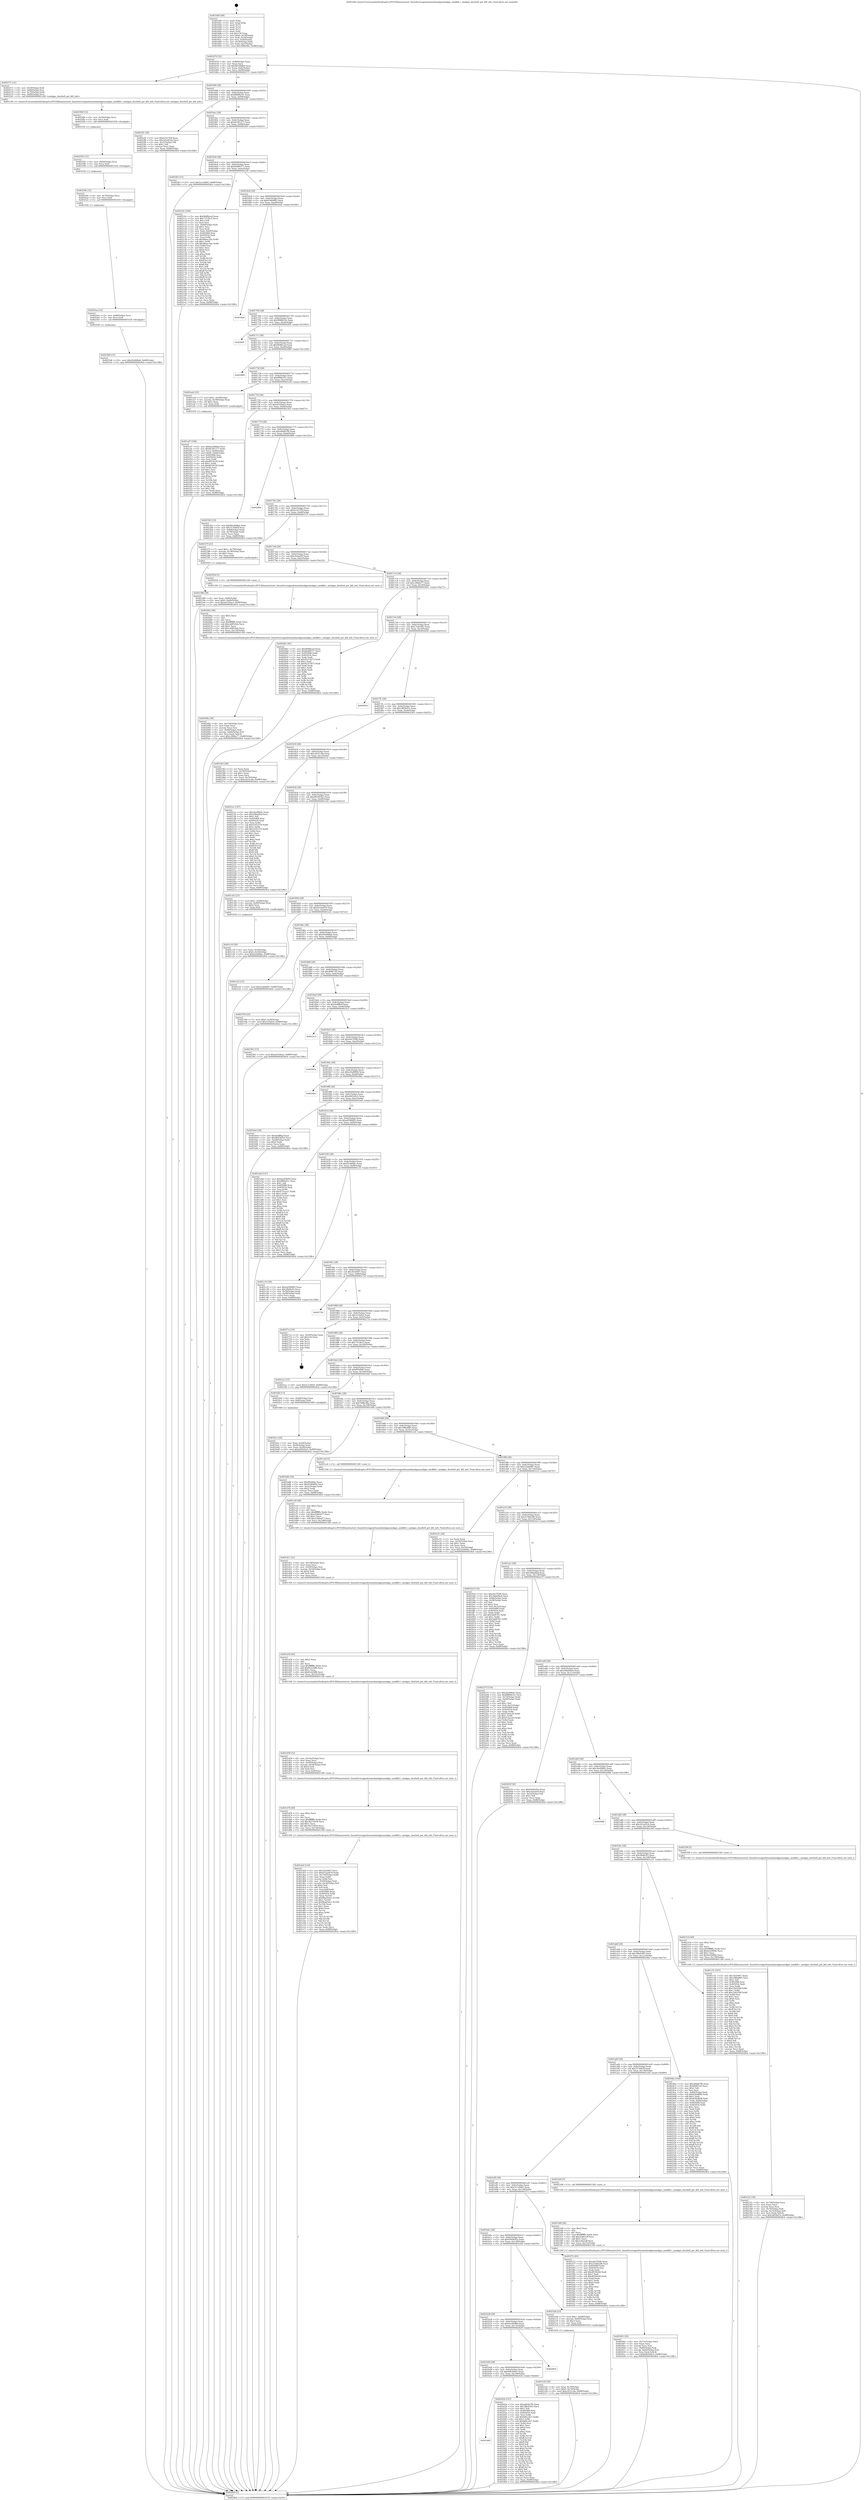 digraph "0x401640" {
  label = "0x401640 (/mnt/c/Users/mathe/Desktop/tcc/POCII/binaries/extr_linuxdriversgpudrmamdamdgpuamdgpu_amdkfd.c_amdgpu_doorbell_get_kfd_info_Final-ollvm.out::main(0))"
  labelloc = "t"
  node[shape=record]

  Entry [label="",width=0.3,height=0.3,shape=circle,fillcolor=black,style=filled]
  "0x401670" [label="{
     0x401670 [32]\l
     | [instrs]\l
     &nbsp;&nbsp;0x401670 \<+6\>: mov -0x88(%rbp),%eax\l
     &nbsp;&nbsp;0x401676 \<+2\>: mov %eax,%ecx\l
     &nbsp;&nbsp;0x401678 \<+6\>: sub $0x86109db4,%ecx\l
     &nbsp;&nbsp;0x40167e \<+6\>: mov %eax,-0x8c(%rbp)\l
     &nbsp;&nbsp;0x401684 \<+6\>: mov %ecx,-0x90(%rbp)\l
     &nbsp;&nbsp;0x40168a \<+6\>: je 0000000000402571 \<main+0xf31\>\l
  }"]
  "0x402571" [label="{
     0x402571 [21]\l
     | [instrs]\l
     &nbsp;&nbsp;0x402571 \<+4\>: mov -0x50(%rbp),%rdi\l
     &nbsp;&nbsp;0x402575 \<+4\>: mov -0x60(%rbp),%rsi\l
     &nbsp;&nbsp;0x402579 \<+4\>: mov -0x70(%rbp),%rdx\l
     &nbsp;&nbsp;0x40257d \<+4\>: mov -0x80(%rbp),%rcx\l
     &nbsp;&nbsp;0x402581 \<+5\>: call 0000000000401240 \<amdgpu_doorbell_get_kfd_info\>\l
     | [calls]\l
     &nbsp;&nbsp;0x401240 \{1\} (/mnt/c/Users/mathe/Desktop/tcc/POCII/binaries/extr_linuxdriversgpudrmamdamdgpuamdgpu_amdkfd.c_amdgpu_doorbell_get_kfd_info_Final-ollvm.out::amdgpu_doorbell_get_kfd_info)\l
  }"]
  "0x401690" [label="{
     0x401690 [28]\l
     | [instrs]\l
     &nbsp;&nbsp;0x401690 \<+5\>: jmp 0000000000401695 \<main+0x55\>\l
     &nbsp;&nbsp;0x401695 \<+6\>: mov -0x8c(%rbp),%eax\l
     &nbsp;&nbsp;0x40169b \<+5\>: sub $0x8889bc91,%eax\l
     &nbsp;&nbsp;0x4016a0 \<+6\>: mov %eax,-0x94(%rbp)\l
     &nbsp;&nbsp;0x4016a6 \<+6\>: je 00000000004022f1 \<main+0xcb1\>\l
  }"]
  Exit [label="",width=0.3,height=0.3,shape=circle,fillcolor=black,style=filled,peripheries=2]
  "0x4022f1" [label="{
     0x4022f1 [30]\l
     | [instrs]\l
     &nbsp;&nbsp;0x4022f1 \<+5\>: mov $0xb3327f5f,%eax\l
     &nbsp;&nbsp;0x4022f6 \<+5\>: mov $0x2d1a65cb,%ecx\l
     &nbsp;&nbsp;0x4022fb \<+3\>: mov -0x21(%rbp),%dl\l
     &nbsp;&nbsp;0x4022fe \<+3\>: test $0x1,%dl\l
     &nbsp;&nbsp;0x402301 \<+3\>: cmovne %ecx,%eax\l
     &nbsp;&nbsp;0x402304 \<+6\>: mov %eax,-0x88(%rbp)\l
     &nbsp;&nbsp;0x40230a \<+5\>: jmp 00000000004028cb \<main+0x128b\>\l
  }"]
  "0x4016ac" [label="{
     0x4016ac [28]\l
     | [instrs]\l
     &nbsp;&nbsp;0x4016ac \<+5\>: jmp 00000000004016b1 \<main+0x71\>\l
     &nbsp;&nbsp;0x4016b1 \<+6\>: mov -0x8c(%rbp),%eax\l
     &nbsp;&nbsp;0x4016b7 \<+5\>: sub $0x8a381277,%eax\l
     &nbsp;&nbsp;0x4016bc \<+6\>: mov %eax,-0x98(%rbp)\l
     &nbsp;&nbsp;0x4016c2 \<+6\>: je 0000000000401f63 \<main+0x923\>\l
  }"]
  "0x4025b6" [label="{
     0x4025b6 [15]\l
     | [instrs]\l
     &nbsp;&nbsp;0x4025b6 \<+10\>: movl $0xd5e848a6,-0x88(%rbp)\l
     &nbsp;&nbsp;0x4025c0 \<+5\>: jmp 00000000004028cb \<main+0x128b\>\l
  }"]
  "0x401f63" [label="{
     0x401f63 [15]\l
     | [instrs]\l
     &nbsp;&nbsp;0x401f63 \<+10\>: movl $0x5c1c0b65,-0x88(%rbp)\l
     &nbsp;&nbsp;0x401f6d \<+5\>: jmp 00000000004028cb \<main+0x128b\>\l
  }"]
  "0x4016c8" [label="{
     0x4016c8 [28]\l
     | [instrs]\l
     &nbsp;&nbsp;0x4016c8 \<+5\>: jmp 00000000004016cd \<main+0x8d\>\l
     &nbsp;&nbsp;0x4016cd \<+6\>: mov -0x8c(%rbp),%eax\l
     &nbsp;&nbsp;0x4016d3 \<+5\>: sub $0x8ef89377,%eax\l
     &nbsp;&nbsp;0x4016d8 \<+6\>: mov %eax,-0x9c(%rbp)\l
     &nbsp;&nbsp;0x4016de \<+6\>: je 000000000040210c \<main+0xacc\>\l
  }"]
  "0x4025aa" [label="{
     0x4025aa [12]\l
     | [instrs]\l
     &nbsp;&nbsp;0x4025aa \<+4\>: mov -0x80(%rbp),%rcx\l
     &nbsp;&nbsp;0x4025ae \<+3\>: mov %rcx,%rdi\l
     &nbsp;&nbsp;0x4025b1 \<+5\>: call 0000000000401030 \<free@plt\>\l
     | [calls]\l
     &nbsp;&nbsp;0x401030 \{1\} (unknown)\l
  }"]
  "0x40210c" [label="{
     0x40210c [160]\l
     | [instrs]\l
     &nbsp;&nbsp;0x40210c \<+5\>: mov $0x9b9fbced,%eax\l
     &nbsp;&nbsp;0x402111 \<+5\>: mov $0x7353bc5,%ecx\l
     &nbsp;&nbsp;0x402116 \<+2\>: mov $0x1,%dl\l
     &nbsp;&nbsp;0x402118 \<+2\>: xor %esi,%esi\l
     &nbsp;&nbsp;0x40211a \<+3\>: mov -0x64(%rbp),%edi\l
     &nbsp;&nbsp;0x40211d \<+3\>: sub $0x1,%esi\l
     &nbsp;&nbsp;0x402120 \<+2\>: sub %esi,%edi\l
     &nbsp;&nbsp;0x402122 \<+3\>: mov %edi,-0x64(%rbp)\l
     &nbsp;&nbsp;0x402125 \<+7\>: mov 0x405068,%esi\l
     &nbsp;&nbsp;0x40212c \<+7\>: mov 0x405054,%edi\l
     &nbsp;&nbsp;0x402133 \<+3\>: mov %esi,%r8d\l
     &nbsp;&nbsp;0x402136 \<+7\>: sub $0x99aec24e,%r8d\l
     &nbsp;&nbsp;0x40213d \<+4\>: sub $0x1,%r8d\l
     &nbsp;&nbsp;0x402141 \<+7\>: add $0x99aec24e,%r8d\l
     &nbsp;&nbsp;0x402148 \<+4\>: imul %r8d,%esi\l
     &nbsp;&nbsp;0x40214c \<+3\>: and $0x1,%esi\l
     &nbsp;&nbsp;0x40214f \<+3\>: cmp $0x0,%esi\l
     &nbsp;&nbsp;0x402152 \<+4\>: sete %r9b\l
     &nbsp;&nbsp;0x402156 \<+3\>: cmp $0xa,%edi\l
     &nbsp;&nbsp;0x402159 \<+4\>: setl %r10b\l
     &nbsp;&nbsp;0x40215d \<+3\>: mov %r9b,%r11b\l
     &nbsp;&nbsp;0x402160 \<+4\>: xor $0xff,%r11b\l
     &nbsp;&nbsp;0x402164 \<+3\>: mov %r10b,%bl\l
     &nbsp;&nbsp;0x402167 \<+3\>: xor $0xff,%bl\l
     &nbsp;&nbsp;0x40216a \<+3\>: xor $0x1,%dl\l
     &nbsp;&nbsp;0x40216d \<+3\>: mov %r11b,%r14b\l
     &nbsp;&nbsp;0x402170 \<+4\>: and $0xff,%r14b\l
     &nbsp;&nbsp;0x402174 \<+3\>: and %dl,%r9b\l
     &nbsp;&nbsp;0x402177 \<+3\>: mov %bl,%r15b\l
     &nbsp;&nbsp;0x40217a \<+4\>: and $0xff,%r15b\l
     &nbsp;&nbsp;0x40217e \<+3\>: and %dl,%r10b\l
     &nbsp;&nbsp;0x402181 \<+3\>: or %r9b,%r14b\l
     &nbsp;&nbsp;0x402184 \<+3\>: or %r10b,%r15b\l
     &nbsp;&nbsp;0x402187 \<+3\>: xor %r15b,%r14b\l
     &nbsp;&nbsp;0x40218a \<+3\>: or %bl,%r11b\l
     &nbsp;&nbsp;0x40218d \<+4\>: xor $0xff,%r11b\l
     &nbsp;&nbsp;0x402191 \<+3\>: or $0x1,%dl\l
     &nbsp;&nbsp;0x402194 \<+3\>: and %dl,%r11b\l
     &nbsp;&nbsp;0x402197 \<+3\>: or %r11b,%r14b\l
     &nbsp;&nbsp;0x40219a \<+4\>: test $0x1,%r14b\l
     &nbsp;&nbsp;0x40219e \<+3\>: cmovne %ecx,%eax\l
     &nbsp;&nbsp;0x4021a1 \<+6\>: mov %eax,-0x88(%rbp)\l
     &nbsp;&nbsp;0x4021a7 \<+5\>: jmp 00000000004028cb \<main+0x128b\>\l
  }"]
  "0x4016e4" [label="{
     0x4016e4 [28]\l
     | [instrs]\l
     &nbsp;&nbsp;0x4016e4 \<+5\>: jmp 00000000004016e9 \<main+0xa9\>\l
     &nbsp;&nbsp;0x4016e9 \<+6\>: mov -0x8c(%rbp),%eax\l
     &nbsp;&nbsp;0x4016ef \<+5\>: sub $0x93d64f82,%eax\l
     &nbsp;&nbsp;0x4016f4 \<+6\>: mov %eax,-0xa0(%rbp)\l
     &nbsp;&nbsp;0x4016fa \<+6\>: je 0000000000401ba4 \<main+0x564\>\l
  }"]
  "0x40259e" [label="{
     0x40259e [12]\l
     | [instrs]\l
     &nbsp;&nbsp;0x40259e \<+4\>: mov -0x70(%rbp),%rcx\l
     &nbsp;&nbsp;0x4025a2 \<+3\>: mov %rcx,%rdi\l
     &nbsp;&nbsp;0x4025a5 \<+5\>: call 0000000000401030 \<free@plt\>\l
     | [calls]\l
     &nbsp;&nbsp;0x401030 \{1\} (unknown)\l
  }"]
  "0x401ba4" [label="{
     0x401ba4\l
  }", style=dashed]
  "0x401700" [label="{
     0x401700 [28]\l
     | [instrs]\l
     &nbsp;&nbsp;0x401700 \<+5\>: jmp 0000000000401705 \<main+0xc5\>\l
     &nbsp;&nbsp;0x401705 \<+6\>: mov -0x8c(%rbp),%eax\l
     &nbsp;&nbsp;0x40170b \<+5\>: sub $0x9980810c,%eax\l
     &nbsp;&nbsp;0x401710 \<+6\>: mov %eax,-0xa4(%rbp)\l
     &nbsp;&nbsp;0x401716 \<+6\>: je 00000000004026f5 \<main+0x10b5\>\l
  }"]
  "0x402592" [label="{
     0x402592 [12]\l
     | [instrs]\l
     &nbsp;&nbsp;0x402592 \<+4\>: mov -0x60(%rbp),%rcx\l
     &nbsp;&nbsp;0x402596 \<+3\>: mov %rcx,%rdi\l
     &nbsp;&nbsp;0x402599 \<+5\>: call 0000000000401030 \<free@plt\>\l
     | [calls]\l
     &nbsp;&nbsp;0x401030 \{1\} (unknown)\l
  }"]
  "0x4026f5" [label="{
     0x4026f5\l
  }", style=dashed]
  "0x40171c" [label="{
     0x40171c [28]\l
     | [instrs]\l
     &nbsp;&nbsp;0x40171c \<+5\>: jmp 0000000000401721 \<main+0xe1\>\l
     &nbsp;&nbsp;0x401721 \<+6\>: mov -0x8c(%rbp),%eax\l
     &nbsp;&nbsp;0x401727 \<+5\>: sub $0x9b9fbced,%eax\l
     &nbsp;&nbsp;0x40172c \<+6\>: mov %eax,-0xa8(%rbp)\l
     &nbsp;&nbsp;0x401732 \<+6\>: je 0000000000402869 \<main+0x1229\>\l
  }"]
  "0x402586" [label="{
     0x402586 [12]\l
     | [instrs]\l
     &nbsp;&nbsp;0x402586 \<+4\>: mov -0x50(%rbp),%rcx\l
     &nbsp;&nbsp;0x40258a \<+3\>: mov %rcx,%rdi\l
     &nbsp;&nbsp;0x40258d \<+5\>: call 0000000000401030 \<free@plt\>\l
     | [calls]\l
     &nbsp;&nbsp;0x401030 \{1\} (unknown)\l
  }"]
  "0x402869" [label="{
     0x402869\l
  }", style=dashed]
  "0x401738" [label="{
     0x401738 [28]\l
     | [instrs]\l
     &nbsp;&nbsp;0x401738 \<+5\>: jmp 000000000040173d \<main+0xfd\>\l
     &nbsp;&nbsp;0x40173d \<+6\>: mov -0x8c(%rbp),%eax\l
     &nbsp;&nbsp;0x401743 \<+5\>: sub $0x9f88c61c,%eax\l
     &nbsp;&nbsp;0x401748 \<+6\>: mov %eax,-0xac(%rbp)\l
     &nbsp;&nbsp;0x40174e \<+6\>: je 0000000000401ee0 \<main+0x8a0\>\l
  }"]
  "0x401b60" [label="{
     0x401b60\l
  }", style=dashed]
  "0x401ee0" [label="{
     0x401ee0 [23]\l
     | [instrs]\l
     &nbsp;&nbsp;0x401ee0 \<+7\>: movl $0x1,-0x58(%rbp)\l
     &nbsp;&nbsp;0x401ee7 \<+4\>: movslq -0x58(%rbp),%rax\l
     &nbsp;&nbsp;0x401eeb \<+4\>: shl $0x3,%rax\l
     &nbsp;&nbsp;0x401eef \<+3\>: mov %rax,%rdi\l
     &nbsp;&nbsp;0x401ef2 \<+5\>: call 0000000000401050 \<malloc@plt\>\l
     | [calls]\l
     &nbsp;&nbsp;0x401050 \{1\} (unknown)\l
  }"]
  "0x401754" [label="{
     0x401754 [28]\l
     | [instrs]\l
     &nbsp;&nbsp;0x401754 \<+5\>: jmp 0000000000401759 \<main+0x119\>\l
     &nbsp;&nbsp;0x401759 \<+6\>: mov -0x8c(%rbp),%eax\l
     &nbsp;&nbsp;0x40175f \<+5\>: sub $0xa0329aa3,%eax\l
     &nbsp;&nbsp;0x401764 \<+6\>: mov %eax,-0xb0(%rbp)\l
     &nbsp;&nbsp;0x40176a \<+6\>: je 00000000004023b3 \<main+0xd73\>\l
  }"]
  "0x40242b" [label="{
     0x40242b [147]\l
     | [instrs]\l
     &nbsp;&nbsp;0x40242b \<+5\>: mov $0xa84db7f6,%eax\l
     &nbsp;&nbsp;0x402430 \<+5\>: mov $0x3fbe9393,%ecx\l
     &nbsp;&nbsp;0x402435 \<+2\>: mov $0x1,%dl\l
     &nbsp;&nbsp;0x402437 \<+7\>: mov 0x405068,%esi\l
     &nbsp;&nbsp;0x40243e \<+7\>: mov 0x405054,%edi\l
     &nbsp;&nbsp;0x402445 \<+3\>: mov %esi,%r8d\l
     &nbsp;&nbsp;0x402448 \<+7\>: add $0xfd9ccd27,%r8d\l
     &nbsp;&nbsp;0x40244f \<+4\>: sub $0x1,%r8d\l
     &nbsp;&nbsp;0x402453 \<+7\>: sub $0xfd9ccd27,%r8d\l
     &nbsp;&nbsp;0x40245a \<+4\>: imul %r8d,%esi\l
     &nbsp;&nbsp;0x40245e \<+3\>: and $0x1,%esi\l
     &nbsp;&nbsp;0x402461 \<+3\>: cmp $0x0,%esi\l
     &nbsp;&nbsp;0x402464 \<+4\>: sete %r9b\l
     &nbsp;&nbsp;0x402468 \<+3\>: cmp $0xa,%edi\l
     &nbsp;&nbsp;0x40246b \<+4\>: setl %r10b\l
     &nbsp;&nbsp;0x40246f \<+3\>: mov %r9b,%r11b\l
     &nbsp;&nbsp;0x402472 \<+4\>: xor $0xff,%r11b\l
     &nbsp;&nbsp;0x402476 \<+3\>: mov %r10b,%bl\l
     &nbsp;&nbsp;0x402479 \<+3\>: xor $0xff,%bl\l
     &nbsp;&nbsp;0x40247c \<+3\>: xor $0x0,%dl\l
     &nbsp;&nbsp;0x40247f \<+3\>: mov %r11b,%r14b\l
     &nbsp;&nbsp;0x402482 \<+4\>: and $0x0,%r14b\l
     &nbsp;&nbsp;0x402486 \<+3\>: and %dl,%r9b\l
     &nbsp;&nbsp;0x402489 \<+3\>: mov %bl,%r15b\l
     &nbsp;&nbsp;0x40248c \<+4\>: and $0x0,%r15b\l
     &nbsp;&nbsp;0x402490 \<+3\>: and %dl,%r10b\l
     &nbsp;&nbsp;0x402493 \<+3\>: or %r9b,%r14b\l
     &nbsp;&nbsp;0x402496 \<+3\>: or %r10b,%r15b\l
     &nbsp;&nbsp;0x402499 \<+3\>: xor %r15b,%r14b\l
     &nbsp;&nbsp;0x40249c \<+3\>: or %bl,%r11b\l
     &nbsp;&nbsp;0x40249f \<+4\>: xor $0xff,%r11b\l
     &nbsp;&nbsp;0x4024a3 \<+3\>: or $0x0,%dl\l
     &nbsp;&nbsp;0x4024a6 \<+3\>: and %dl,%r11b\l
     &nbsp;&nbsp;0x4024a9 \<+3\>: or %r11b,%r14b\l
     &nbsp;&nbsp;0x4024ac \<+4\>: test $0x1,%r14b\l
     &nbsp;&nbsp;0x4024b0 \<+3\>: cmovne %ecx,%eax\l
     &nbsp;&nbsp;0x4024b3 \<+6\>: mov %eax,-0x88(%rbp)\l
     &nbsp;&nbsp;0x4024b9 \<+5\>: jmp 00000000004028cb \<main+0x128b\>\l
  }"]
  "0x4023b3" [label="{
     0x4023b3 [33]\l
     | [instrs]\l
     &nbsp;&nbsp;0x4023b3 \<+5\>: mov $0x86109db4,%eax\l
     &nbsp;&nbsp;0x4023b8 \<+5\>: mov $0x51764f3f,%ecx\l
     &nbsp;&nbsp;0x4023bd \<+6\>: mov -0x84(%rbp),%edx\l
     &nbsp;&nbsp;0x4023c3 \<+3\>: cmp -0x78(%rbp),%edx\l
     &nbsp;&nbsp;0x4023c6 \<+3\>: cmovl %ecx,%eax\l
     &nbsp;&nbsp;0x4023c9 \<+6\>: mov %eax,-0x88(%rbp)\l
     &nbsp;&nbsp;0x4023cf \<+5\>: jmp 00000000004028cb \<main+0x128b\>\l
  }"]
  "0x401770" [label="{
     0x401770 [28]\l
     | [instrs]\l
     &nbsp;&nbsp;0x401770 \<+5\>: jmp 0000000000401775 \<main+0x135\>\l
     &nbsp;&nbsp;0x401775 \<+6\>: mov -0x8c(%rbp),%eax\l
     &nbsp;&nbsp;0x40177b \<+5\>: sub $0xa84db7f6,%eax\l
     &nbsp;&nbsp;0x401780 \<+6\>: mov %eax,-0xb4(%rbp)\l
     &nbsp;&nbsp;0x401786 \<+6\>: je 000000000040289a \<main+0x125a\>\l
  }"]
  "0x401b44" [label="{
     0x401b44 [28]\l
     | [instrs]\l
     &nbsp;&nbsp;0x401b44 \<+5\>: jmp 0000000000401b49 \<main+0x509\>\l
     &nbsp;&nbsp;0x401b49 \<+6\>: mov -0x8c(%rbp),%eax\l
     &nbsp;&nbsp;0x401b4f \<+5\>: sub $0x6d6306e5,%eax\l
     &nbsp;&nbsp;0x401b54 \<+6\>: mov %eax,-0x140(%rbp)\l
     &nbsp;&nbsp;0x401b5a \<+6\>: je 000000000040242b \<main+0xdeb\>\l
  }"]
  "0x40289a" [label="{
     0x40289a\l
  }", style=dashed]
  "0x40178c" [label="{
     0x40178c [28]\l
     | [instrs]\l
     &nbsp;&nbsp;0x40178c \<+5\>: jmp 0000000000401791 \<main+0x151\>\l
     &nbsp;&nbsp;0x401791 \<+6\>: mov -0x8c(%rbp),%eax\l
     &nbsp;&nbsp;0x401797 \<+5\>: sub $0xb3327f5f,%eax\l
     &nbsp;&nbsp;0x40179c \<+6\>: mov %eax,-0xb8(%rbp)\l
     &nbsp;&nbsp;0x4017a2 \<+6\>: je 000000000040237f \<main+0xd3f\>\l
  }"]
  "0x402829" [label="{
     0x402829\l
  }", style=dashed]
  "0x40237f" [label="{
     0x40237f [23]\l
     | [instrs]\l
     &nbsp;&nbsp;0x40237f \<+7\>: movl $0x1,-0x78(%rbp)\l
     &nbsp;&nbsp;0x402386 \<+4\>: movslq -0x78(%rbp),%rax\l
     &nbsp;&nbsp;0x40238a \<+4\>: shl $0x3,%rax\l
     &nbsp;&nbsp;0x40238e \<+3\>: mov %rax,%rdi\l
     &nbsp;&nbsp;0x402391 \<+5\>: call 0000000000401050 \<malloc@plt\>\l
     | [calls]\l
     &nbsp;&nbsp;0x401050 \{1\} (unknown)\l
  }"]
  "0x4017a8" [label="{
     0x4017a8 [28]\l
     | [instrs]\l
     &nbsp;&nbsp;0x4017a8 \<+5\>: jmp 00000000004017ad \<main+0x16d\>\l
     &nbsp;&nbsp;0x4017ad \<+6\>: mov -0x8c(%rbp),%eax\l
     &nbsp;&nbsp;0x4017b3 \<+5\>: sub $0xc0cbeb5f,%eax\l
     &nbsp;&nbsp;0x4017b8 \<+6\>: mov %eax,-0xbc(%rbp)\l
     &nbsp;&nbsp;0x4017be \<+6\>: je 000000000040205d \<main+0xa1d\>\l
  }"]
  "0x402401" [label="{
     0x402401 [42]\l
     | [instrs]\l
     &nbsp;&nbsp;0x402401 \<+6\>: mov -0x15c(%rbp),%ecx\l
     &nbsp;&nbsp;0x402407 \<+3\>: imul %eax,%ecx\l
     &nbsp;&nbsp;0x40240a \<+3\>: movslq %ecx,%rsi\l
     &nbsp;&nbsp;0x40240d \<+4\>: mov -0x80(%rbp),%rdi\l
     &nbsp;&nbsp;0x402411 \<+7\>: movslq -0x84(%rbp),%r8\l
     &nbsp;&nbsp;0x402418 \<+4\>: mov %rsi,(%rdi,%r8,8)\l
     &nbsp;&nbsp;0x40241c \<+10\>: movl $0x6d6306e5,-0x88(%rbp)\l
     &nbsp;&nbsp;0x402426 \<+5\>: jmp 00000000004028cb \<main+0x128b\>\l
  }"]
  "0x40205d" [label="{
     0x40205d [5]\l
     | [instrs]\l
     &nbsp;&nbsp;0x40205d \<+5\>: call 0000000000401160 \<next_i\>\l
     | [calls]\l
     &nbsp;&nbsp;0x401160 \{1\} (/mnt/c/Users/mathe/Desktop/tcc/POCII/binaries/extr_linuxdriversgpudrmamdamdgpuamdgpu_amdkfd.c_amdgpu_doorbell_get_kfd_info_Final-ollvm.out::next_i)\l
  }"]
  "0x4017c4" [label="{
     0x4017c4 [28]\l
     | [instrs]\l
     &nbsp;&nbsp;0x4017c4 \<+5\>: jmp 00000000004017c9 \<main+0x189\>\l
     &nbsp;&nbsp;0x4017c9 \<+6\>: mov -0x8c(%rbp),%eax\l
     &nbsp;&nbsp;0x4017cf \<+5\>: sub $0xc29b6a77,%eax\l
     &nbsp;&nbsp;0x4017d4 \<+6\>: mov %eax,-0xc0(%rbp)\l
     &nbsp;&nbsp;0x4017da \<+6\>: je 00000000004020b1 \<main+0xa71\>\l
  }"]
  "0x4023d9" [label="{
     0x4023d9 [40]\l
     | [instrs]\l
     &nbsp;&nbsp;0x4023d9 \<+5\>: mov $0x2,%ecx\l
     &nbsp;&nbsp;0x4023de \<+1\>: cltd\l
     &nbsp;&nbsp;0x4023df \<+2\>: idiv %ecx\l
     &nbsp;&nbsp;0x4023e1 \<+6\>: imul $0xfffffffe,%edx,%ecx\l
     &nbsp;&nbsp;0x4023e7 \<+6\>: add $0x2cbb2cff,%ecx\l
     &nbsp;&nbsp;0x4023ed \<+3\>: add $0x1,%ecx\l
     &nbsp;&nbsp;0x4023f0 \<+6\>: sub $0x2cbb2cff,%ecx\l
     &nbsp;&nbsp;0x4023f6 \<+6\>: mov %ecx,-0x15c(%rbp)\l
     &nbsp;&nbsp;0x4023fc \<+5\>: call 0000000000401160 \<next_i\>\l
     | [calls]\l
     &nbsp;&nbsp;0x401160 \{1\} (/mnt/c/Users/mathe/Desktop/tcc/POCII/binaries/extr_linuxdriversgpudrmamdamdgpuamdgpu_amdkfd.c_amdgpu_doorbell_get_kfd_info_Final-ollvm.out::next_i)\l
  }"]
  "0x4020b1" [label="{
     0x4020b1 [91]\l
     | [instrs]\l
     &nbsp;&nbsp;0x4020b1 \<+5\>: mov $0x9b9fbced,%eax\l
     &nbsp;&nbsp;0x4020b6 \<+5\>: mov $0x8ef89377,%ecx\l
     &nbsp;&nbsp;0x4020bb \<+7\>: mov 0x405068,%edx\l
     &nbsp;&nbsp;0x4020c2 \<+7\>: mov 0x405054,%esi\l
     &nbsp;&nbsp;0x4020c9 \<+2\>: mov %edx,%edi\l
     &nbsp;&nbsp;0x4020cb \<+6\>: add $0x92315673,%edi\l
     &nbsp;&nbsp;0x4020d1 \<+3\>: sub $0x1,%edi\l
     &nbsp;&nbsp;0x4020d4 \<+6\>: sub $0x92315673,%edi\l
     &nbsp;&nbsp;0x4020da \<+3\>: imul %edi,%edx\l
     &nbsp;&nbsp;0x4020dd \<+3\>: and $0x1,%edx\l
     &nbsp;&nbsp;0x4020e0 \<+3\>: cmp $0x0,%edx\l
     &nbsp;&nbsp;0x4020e3 \<+4\>: sete %r8b\l
     &nbsp;&nbsp;0x4020e7 \<+3\>: cmp $0xa,%esi\l
     &nbsp;&nbsp;0x4020ea \<+4\>: setl %r9b\l
     &nbsp;&nbsp;0x4020ee \<+3\>: mov %r8b,%r10b\l
     &nbsp;&nbsp;0x4020f1 \<+3\>: and %r9b,%r10b\l
     &nbsp;&nbsp;0x4020f4 \<+3\>: xor %r9b,%r8b\l
     &nbsp;&nbsp;0x4020f7 \<+3\>: or %r8b,%r10b\l
     &nbsp;&nbsp;0x4020fa \<+4\>: test $0x1,%r10b\l
     &nbsp;&nbsp;0x4020fe \<+3\>: cmovne %ecx,%eax\l
     &nbsp;&nbsp;0x402101 \<+6\>: mov %eax,-0x88(%rbp)\l
     &nbsp;&nbsp;0x402107 \<+5\>: jmp 00000000004028cb \<main+0x128b\>\l
  }"]
  "0x4017e0" [label="{
     0x4017e0 [28]\l
     | [instrs]\l
     &nbsp;&nbsp;0x4017e0 \<+5\>: jmp 00000000004017e5 \<main+0x1a5\>\l
     &nbsp;&nbsp;0x4017e5 \<+6\>: mov -0x8c(%rbp),%eax\l
     &nbsp;&nbsp;0x4017eb \<+5\>: sub $0xc7edcd92,%eax\l
     &nbsp;&nbsp;0x4017f0 \<+6\>: mov %eax,-0xc4(%rbp)\l
     &nbsp;&nbsp;0x4017f6 \<+6\>: je 000000000040265d \<main+0x101d\>\l
  }"]
  "0x402396" [label="{
     0x402396 [29]\l
     | [instrs]\l
     &nbsp;&nbsp;0x402396 \<+4\>: mov %rax,-0x80(%rbp)\l
     &nbsp;&nbsp;0x40239a \<+10\>: movl $0x0,-0x84(%rbp)\l
     &nbsp;&nbsp;0x4023a4 \<+10\>: movl $0xa0329aa3,-0x88(%rbp)\l
     &nbsp;&nbsp;0x4023ae \<+5\>: jmp 00000000004028cb \<main+0x128b\>\l
  }"]
  "0x40265d" [label="{
     0x40265d\l
  }", style=dashed]
  "0x4017fc" [label="{
     0x4017fc [28]\l
     | [instrs]\l
     &nbsp;&nbsp;0x4017fc \<+5\>: jmp 0000000000401801 \<main+0x1c1\>\l
     &nbsp;&nbsp;0x401801 \<+6\>: mov -0x8c(%rbp),%eax\l
     &nbsp;&nbsp;0x401807 \<+5\>: sub $0xc965bd7a,%eax\l
     &nbsp;&nbsp;0x40180c \<+6\>: mov %eax,-0xc8(%rbp)\l
     &nbsp;&nbsp;0x401812 \<+6\>: je 0000000000402363 \<main+0xd23\>\l
  }"]
  "0x40233c" [label="{
     0x40233c [39]\l
     | [instrs]\l
     &nbsp;&nbsp;0x40233c \<+6\>: mov -0x158(%rbp),%ecx\l
     &nbsp;&nbsp;0x402342 \<+3\>: imul %eax,%ecx\l
     &nbsp;&nbsp;0x402345 \<+3\>: movslq %ecx,%rsi\l
     &nbsp;&nbsp;0x402348 \<+4\>: mov -0x70(%rbp),%rdi\l
     &nbsp;&nbsp;0x40234c \<+4\>: movslq -0x74(%rbp),%r8\l
     &nbsp;&nbsp;0x402350 \<+4\>: mov %rsi,(%rdi,%r8,8)\l
     &nbsp;&nbsp;0x402354 \<+10\>: movl $0xc965bd7a,-0x88(%rbp)\l
     &nbsp;&nbsp;0x40235e \<+5\>: jmp 00000000004028cb \<main+0x128b\>\l
  }"]
  "0x402363" [label="{
     0x402363 [28]\l
     | [instrs]\l
     &nbsp;&nbsp;0x402363 \<+2\>: xor %eax,%eax\l
     &nbsp;&nbsp;0x402365 \<+3\>: mov -0x74(%rbp),%ecx\l
     &nbsp;&nbsp;0x402368 \<+3\>: sub $0x1,%eax\l
     &nbsp;&nbsp;0x40236b \<+2\>: sub %eax,%ecx\l
     &nbsp;&nbsp;0x40236d \<+3\>: mov %ecx,-0x74(%rbp)\l
     &nbsp;&nbsp;0x402370 \<+10\>: movl $0xcd251c8a,-0x88(%rbp)\l
     &nbsp;&nbsp;0x40237a \<+5\>: jmp 00000000004028cb \<main+0x128b\>\l
  }"]
  "0x401818" [label="{
     0x401818 [28]\l
     | [instrs]\l
     &nbsp;&nbsp;0x401818 \<+5\>: jmp 000000000040181d \<main+0x1dd\>\l
     &nbsp;&nbsp;0x40181d \<+6\>: mov -0x8c(%rbp),%eax\l
     &nbsp;&nbsp;0x401823 \<+5\>: sub $0xcd251c8a,%eax\l
     &nbsp;&nbsp;0x401828 \<+6\>: mov %eax,-0xcc(%rbp)\l
     &nbsp;&nbsp;0x40182e \<+6\>: je 00000000004021ec \<main+0xbac\>\l
  }"]
  "0x402314" [label="{
     0x402314 [40]\l
     | [instrs]\l
     &nbsp;&nbsp;0x402314 \<+5\>: mov $0x2,%ecx\l
     &nbsp;&nbsp;0x402319 \<+1\>: cltd\l
     &nbsp;&nbsp;0x40231a \<+2\>: idiv %ecx\l
     &nbsp;&nbsp;0x40231c \<+6\>: imul $0xfffffffe,%edx,%ecx\l
     &nbsp;&nbsp;0x402322 \<+6\>: add $0x6cf2984b,%ecx\l
     &nbsp;&nbsp;0x402328 \<+3\>: add $0x1,%ecx\l
     &nbsp;&nbsp;0x40232b \<+6\>: sub $0x6cf2984b,%ecx\l
     &nbsp;&nbsp;0x402331 \<+6\>: mov %ecx,-0x158(%rbp)\l
     &nbsp;&nbsp;0x402337 \<+5\>: call 0000000000401160 \<next_i\>\l
     | [calls]\l
     &nbsp;&nbsp;0x401160 \{1\} (/mnt/c/Users/mathe/Desktop/tcc/POCII/binaries/extr_linuxdriversgpudrmamdamdgpuamdgpu_amdkfd.c_amdgpu_doorbell_get_kfd_info_Final-ollvm.out::next_i)\l
  }"]
  "0x4021ec" [label="{
     0x4021ec [147]\l
     | [instrs]\l
     &nbsp;&nbsp;0x4021ec \<+5\>: mov $0x2be99b0c,%eax\l
     &nbsp;&nbsp;0x4021f1 \<+5\>: mov $0x268a60af,%ecx\l
     &nbsp;&nbsp;0x4021f6 \<+2\>: mov $0x1,%dl\l
     &nbsp;&nbsp;0x4021f8 \<+7\>: mov 0x405068,%esi\l
     &nbsp;&nbsp;0x4021ff \<+7\>: mov 0x405054,%edi\l
     &nbsp;&nbsp;0x402206 \<+3\>: mov %esi,%r8d\l
     &nbsp;&nbsp;0x402209 \<+7\>: sub $0x51f5c578,%r8d\l
     &nbsp;&nbsp;0x402210 \<+4\>: sub $0x1,%r8d\l
     &nbsp;&nbsp;0x402214 \<+7\>: add $0x51f5c578,%r8d\l
     &nbsp;&nbsp;0x40221b \<+4\>: imul %r8d,%esi\l
     &nbsp;&nbsp;0x40221f \<+3\>: and $0x1,%esi\l
     &nbsp;&nbsp;0x402222 \<+3\>: cmp $0x0,%esi\l
     &nbsp;&nbsp;0x402225 \<+4\>: sete %r9b\l
     &nbsp;&nbsp;0x402229 \<+3\>: cmp $0xa,%edi\l
     &nbsp;&nbsp;0x40222c \<+4\>: setl %r10b\l
     &nbsp;&nbsp;0x402230 \<+3\>: mov %r9b,%r11b\l
     &nbsp;&nbsp;0x402233 \<+4\>: xor $0xff,%r11b\l
     &nbsp;&nbsp;0x402237 \<+3\>: mov %r10b,%bl\l
     &nbsp;&nbsp;0x40223a \<+3\>: xor $0xff,%bl\l
     &nbsp;&nbsp;0x40223d \<+3\>: xor $0x0,%dl\l
     &nbsp;&nbsp;0x402240 \<+3\>: mov %r11b,%r14b\l
     &nbsp;&nbsp;0x402243 \<+4\>: and $0x0,%r14b\l
     &nbsp;&nbsp;0x402247 \<+3\>: and %dl,%r9b\l
     &nbsp;&nbsp;0x40224a \<+3\>: mov %bl,%r15b\l
     &nbsp;&nbsp;0x40224d \<+4\>: and $0x0,%r15b\l
     &nbsp;&nbsp;0x402251 \<+3\>: and %dl,%r10b\l
     &nbsp;&nbsp;0x402254 \<+3\>: or %r9b,%r14b\l
     &nbsp;&nbsp;0x402257 \<+3\>: or %r10b,%r15b\l
     &nbsp;&nbsp;0x40225a \<+3\>: xor %r15b,%r14b\l
     &nbsp;&nbsp;0x40225d \<+3\>: or %bl,%r11b\l
     &nbsp;&nbsp;0x402260 \<+4\>: xor $0xff,%r11b\l
     &nbsp;&nbsp;0x402264 \<+3\>: or $0x0,%dl\l
     &nbsp;&nbsp;0x402267 \<+3\>: and %dl,%r11b\l
     &nbsp;&nbsp;0x40226a \<+3\>: or %r11b,%r14b\l
     &nbsp;&nbsp;0x40226d \<+4\>: test $0x1,%r14b\l
     &nbsp;&nbsp;0x402271 \<+3\>: cmovne %ecx,%eax\l
     &nbsp;&nbsp;0x402274 \<+6\>: mov %eax,-0x88(%rbp)\l
     &nbsp;&nbsp;0x40227a \<+5\>: jmp 00000000004028cb \<main+0x128b\>\l
  }"]
  "0x401834" [label="{
     0x401834 [28]\l
     | [instrs]\l
     &nbsp;&nbsp;0x401834 \<+5\>: jmp 0000000000401839 \<main+0x1f9\>\l
     &nbsp;&nbsp;0x401839 \<+6\>: mov -0x8c(%rbp),%eax\l
     &nbsp;&nbsp;0x40183f \<+5\>: sub $0xd0d385b5,%eax\l
     &nbsp;&nbsp;0x401844 \<+6\>: mov %eax,-0xd0(%rbp)\l
     &nbsp;&nbsp;0x40184a \<+6\>: je 0000000000401c02 \<main+0x5c2\>\l
  }"]
  "0x4021d2" [label="{
     0x4021d2 [26]\l
     | [instrs]\l
     &nbsp;&nbsp;0x4021d2 \<+4\>: mov %rax,-0x70(%rbp)\l
     &nbsp;&nbsp;0x4021d6 \<+7\>: movl $0x0,-0x74(%rbp)\l
     &nbsp;&nbsp;0x4021dd \<+10\>: movl $0xcd251c8a,-0x88(%rbp)\l
     &nbsp;&nbsp;0x4021e7 \<+5\>: jmp 00000000004028cb \<main+0x128b\>\l
  }"]
  "0x401c02" [label="{
     0x401c02 [23]\l
     | [instrs]\l
     &nbsp;&nbsp;0x401c02 \<+7\>: movl $0x1,-0x48(%rbp)\l
     &nbsp;&nbsp;0x401c09 \<+4\>: movslq -0x48(%rbp),%rax\l
     &nbsp;&nbsp;0x401c0d \<+4\>: shl $0x4,%rax\l
     &nbsp;&nbsp;0x401c11 \<+3\>: mov %rax,%rdi\l
     &nbsp;&nbsp;0x401c14 \<+5\>: call 0000000000401050 \<malloc@plt\>\l
     | [calls]\l
     &nbsp;&nbsp;0x401050 \{1\} (unknown)\l
  }"]
  "0x401850" [label="{
     0x401850 [28]\l
     | [instrs]\l
     &nbsp;&nbsp;0x401850 \<+5\>: jmp 0000000000401855 \<main+0x215\>\l
     &nbsp;&nbsp;0x401855 \<+6\>: mov -0x8c(%rbp),%eax\l
     &nbsp;&nbsp;0x40185b \<+5\>: sub $0xd33a4479,%eax\l
     &nbsp;&nbsp;0x401860 \<+6\>: mov %eax,-0xd4(%rbp)\l
     &nbsp;&nbsp;0x401866 \<+6\>: je 0000000000401e22 \<main+0x7e2\>\l
  }"]
  "0x401b28" [label="{
     0x401b28 [28]\l
     | [instrs]\l
     &nbsp;&nbsp;0x401b28 \<+5\>: jmp 0000000000401b2d \<main+0x4ed\>\l
     &nbsp;&nbsp;0x401b2d \<+6\>: mov -0x8c(%rbp),%eax\l
     &nbsp;&nbsp;0x401b33 \<+5\>: sub $0x6a249d4d,%eax\l
     &nbsp;&nbsp;0x401b38 \<+6\>: mov %eax,-0x13c(%rbp)\l
     &nbsp;&nbsp;0x401b3e \<+6\>: je 0000000000402829 \<main+0x11e9\>\l
  }"]
  "0x401e22" [label="{
     0x401e22 [15]\l
     | [instrs]\l
     &nbsp;&nbsp;0x401e22 \<+10\>: movl $0x22a6d487,-0x88(%rbp)\l
     &nbsp;&nbsp;0x401e2c \<+5\>: jmp 00000000004028cb \<main+0x128b\>\l
  }"]
  "0x40186c" [label="{
     0x40186c [28]\l
     | [instrs]\l
     &nbsp;&nbsp;0x40186c \<+5\>: jmp 0000000000401871 \<main+0x231\>\l
     &nbsp;&nbsp;0x401871 \<+6\>: mov -0x8c(%rbp),%eax\l
     &nbsp;&nbsp;0x401877 \<+5\>: sub $0xd5e848a6,%eax\l
     &nbsp;&nbsp;0x40187c \<+6\>: mov %eax,-0xd8(%rbp)\l
     &nbsp;&nbsp;0x401882 \<+6\>: je 0000000000402704 \<main+0x10c4\>\l
  }"]
  "0x4021bb" [label="{
     0x4021bb [23]\l
     | [instrs]\l
     &nbsp;&nbsp;0x4021bb \<+7\>: movl $0x1,-0x68(%rbp)\l
     &nbsp;&nbsp;0x4021c2 \<+4\>: movslq -0x68(%rbp),%rax\l
     &nbsp;&nbsp;0x4021c6 \<+4\>: shl $0x3,%rax\l
     &nbsp;&nbsp;0x4021ca \<+3\>: mov %rax,%rdi\l
     &nbsp;&nbsp;0x4021cd \<+5\>: call 0000000000401050 \<malloc@plt\>\l
     | [calls]\l
     &nbsp;&nbsp;0x401050 \{1\} (unknown)\l
  }"]
  "0x402704" [label="{
     0x402704 [22]\l
     | [instrs]\l
     &nbsp;&nbsp;0x402704 \<+7\>: movl $0x0,-0x30(%rbp)\l
     &nbsp;&nbsp;0x40270b \<+10\>: movl $0x3c54dc0,-0x88(%rbp)\l
     &nbsp;&nbsp;0x402715 \<+5\>: jmp 00000000004028cb \<main+0x128b\>\l
  }"]
  "0x401888" [label="{
     0x401888 [28]\l
     | [instrs]\l
     &nbsp;&nbsp;0x401888 \<+5\>: jmp 000000000040188d \<main+0x24d\>\l
     &nbsp;&nbsp;0x40188d \<+6\>: mov -0x8c(%rbp),%eax\l
     &nbsp;&nbsp;0x401893 \<+5\>: sub $0xd6f87cf2,%eax\l
     &nbsp;&nbsp;0x401898 \<+6\>: mov %eax,-0xdc(%rbp)\l
     &nbsp;&nbsp;0x40189e \<+6\>: je 0000000000402562 \<main+0xf22\>\l
  }"]
  "0x40208a" [label="{
     0x40208a [39]\l
     | [instrs]\l
     &nbsp;&nbsp;0x40208a \<+6\>: mov -0x154(%rbp),%ecx\l
     &nbsp;&nbsp;0x402090 \<+3\>: imul %eax,%ecx\l
     &nbsp;&nbsp;0x402093 \<+3\>: movslq %ecx,%rsi\l
     &nbsp;&nbsp;0x402096 \<+4\>: mov -0x60(%rbp),%rdi\l
     &nbsp;&nbsp;0x40209a \<+4\>: movslq -0x64(%rbp),%r8\l
     &nbsp;&nbsp;0x40209e \<+4\>: mov %rsi,(%rdi,%r8,8)\l
     &nbsp;&nbsp;0x4020a2 \<+10\>: movl $0xc29b6a77,-0x88(%rbp)\l
     &nbsp;&nbsp;0x4020ac \<+5\>: jmp 00000000004028cb \<main+0x128b\>\l
  }"]
  "0x402562" [label="{
     0x402562 [15]\l
     | [instrs]\l
     &nbsp;&nbsp;0x402562 \<+10\>: movl $0xa0329aa3,-0x88(%rbp)\l
     &nbsp;&nbsp;0x40256c \<+5\>: jmp 00000000004028cb \<main+0x128b\>\l
  }"]
  "0x4018a4" [label="{
     0x4018a4 [28]\l
     | [instrs]\l
     &nbsp;&nbsp;0x4018a4 \<+5\>: jmp 00000000004018a9 \<main+0x269\>\l
     &nbsp;&nbsp;0x4018a9 \<+6\>: mov -0x8c(%rbp),%eax\l
     &nbsp;&nbsp;0x4018af \<+5\>: sub $0xdedff6af,%eax\l
     &nbsp;&nbsp;0x4018b4 \<+6\>: mov %eax,-0xe0(%rbp)\l
     &nbsp;&nbsp;0x4018ba \<+6\>: je 00000000004025c5 \<main+0xf85\>\l
  }"]
  "0x402062" [label="{
     0x402062 [40]\l
     | [instrs]\l
     &nbsp;&nbsp;0x402062 \<+5\>: mov $0x2,%ecx\l
     &nbsp;&nbsp;0x402067 \<+1\>: cltd\l
     &nbsp;&nbsp;0x402068 \<+2\>: idiv %ecx\l
     &nbsp;&nbsp;0x40206a \<+6\>: imul $0xfffffffe,%edx,%ecx\l
     &nbsp;&nbsp;0x402070 \<+6\>: sub $0xcdd816eb,%ecx\l
     &nbsp;&nbsp;0x402076 \<+3\>: add $0x1,%ecx\l
     &nbsp;&nbsp;0x402079 \<+6\>: add $0xcdd816eb,%ecx\l
     &nbsp;&nbsp;0x40207f \<+6\>: mov %ecx,-0x154(%rbp)\l
     &nbsp;&nbsp;0x402085 \<+5\>: call 0000000000401160 \<next_i\>\l
     | [calls]\l
     &nbsp;&nbsp;0x401160 \{1\} (/mnt/c/Users/mathe/Desktop/tcc/POCII/binaries/extr_linuxdriversgpudrmamdamdgpuamdgpu_amdkfd.c_amdgpu_doorbell_get_kfd_info_Final-ollvm.out::next_i)\l
  }"]
  "0x4025c5" [label="{
     0x4025c5\l
  }", style=dashed]
  "0x4018c0" [label="{
     0x4018c0 [28]\l
     | [instrs]\l
     &nbsp;&nbsp;0x4018c0 \<+5\>: jmp 00000000004018c5 \<main+0x285\>\l
     &nbsp;&nbsp;0x4018c5 \<+6\>: mov -0x8c(%rbp),%eax\l
     &nbsp;&nbsp;0x4018cb \<+5\>: sub $0xe0e7f296,%eax\l
     &nbsp;&nbsp;0x4018d0 \<+6\>: mov %eax,-0xe4(%rbp)\l
     &nbsp;&nbsp;0x4018d6 \<+6\>: je 000000000040285a \<main+0x121a\>\l
  }"]
  "0x401b0c" [label="{
     0x401b0c [28]\l
     | [instrs]\l
     &nbsp;&nbsp;0x401b0c \<+5\>: jmp 0000000000401b11 \<main+0x4d1\>\l
     &nbsp;&nbsp;0x401b11 \<+6\>: mov -0x8c(%rbp),%eax\l
     &nbsp;&nbsp;0x401b17 \<+5\>: sub $0x6569e95e,%eax\l
     &nbsp;&nbsp;0x401b1c \<+6\>: mov %eax,-0x138(%rbp)\l
     &nbsp;&nbsp;0x401b22 \<+6\>: je 00000000004021bb \<main+0xb7b\>\l
  }"]
  "0x40285a" [label="{
     0x40285a\l
  }", style=dashed]
  "0x4018dc" [label="{
     0x4018dc [28]\l
     | [instrs]\l
     &nbsp;&nbsp;0x4018dc \<+5\>: jmp 00000000004018e1 \<main+0x2a1\>\l
     &nbsp;&nbsp;0x4018e1 \<+6\>: mov -0x8c(%rbp),%eax\l
     &nbsp;&nbsp;0x4018e7 \<+5\>: sub $0xe2bd8858,%eax\l
     &nbsp;&nbsp;0x4018ec \<+6\>: mov %eax,-0xe8(%rbp)\l
     &nbsp;&nbsp;0x4018f2 \<+6\>: je 00000000004028bc \<main+0x127c\>\l
  }"]
  "0x401f72" [label="{
     0x401f72 [91]\l
     | [instrs]\l
     &nbsp;&nbsp;0x401f72 \<+5\>: mov $0xe0e7f296,%eax\l
     &nbsp;&nbsp;0x401f77 \<+5\>: mov $0x253bb248,%ecx\l
     &nbsp;&nbsp;0x401f7c \<+7\>: mov 0x405068,%edx\l
     &nbsp;&nbsp;0x401f83 \<+7\>: mov 0x405054,%esi\l
     &nbsp;&nbsp;0x401f8a \<+2\>: mov %edx,%edi\l
     &nbsp;&nbsp;0x401f8c \<+6\>: add $0xdf109c9d,%edi\l
     &nbsp;&nbsp;0x401f92 \<+3\>: sub $0x1,%edi\l
     &nbsp;&nbsp;0x401f95 \<+6\>: sub $0xdf109c9d,%edi\l
     &nbsp;&nbsp;0x401f9b \<+3\>: imul %edi,%edx\l
     &nbsp;&nbsp;0x401f9e \<+3\>: and $0x1,%edx\l
     &nbsp;&nbsp;0x401fa1 \<+3\>: cmp $0x0,%edx\l
     &nbsp;&nbsp;0x401fa4 \<+4\>: sete %r8b\l
     &nbsp;&nbsp;0x401fa8 \<+3\>: cmp $0xa,%esi\l
     &nbsp;&nbsp;0x401fab \<+4\>: setl %r9b\l
     &nbsp;&nbsp;0x401faf \<+3\>: mov %r8b,%r10b\l
     &nbsp;&nbsp;0x401fb2 \<+3\>: and %r9b,%r10b\l
     &nbsp;&nbsp;0x401fb5 \<+3\>: xor %r9b,%r8b\l
     &nbsp;&nbsp;0x401fb8 \<+3\>: or %r8b,%r10b\l
     &nbsp;&nbsp;0x401fbb \<+4\>: test $0x1,%r10b\l
     &nbsp;&nbsp;0x401fbf \<+3\>: cmovne %ecx,%eax\l
     &nbsp;&nbsp;0x401fc2 \<+6\>: mov %eax,-0x88(%rbp)\l
     &nbsp;&nbsp;0x401fc8 \<+5\>: jmp 00000000004028cb \<main+0x128b\>\l
  }"]
  "0x4028bc" [label="{
     0x4028bc\l
  }", style=dashed]
  "0x4018f8" [label="{
     0x4018f8 [28]\l
     | [instrs]\l
     &nbsp;&nbsp;0x4018f8 \<+5\>: jmp 00000000004018fd \<main+0x2bd\>\l
     &nbsp;&nbsp;0x4018fd \<+6\>: mov -0x8c(%rbp),%eax\l
     &nbsp;&nbsp;0x401903 \<+5\>: sub $0xe845d2e5,%eax\l
     &nbsp;&nbsp;0x401908 \<+6\>: mov %eax,-0xec(%rbp)\l
     &nbsp;&nbsp;0x40190e \<+6\>: je 0000000000401be4 \<main+0x5a4\>\l
  }"]
  "0x401af0" [label="{
     0x401af0 [28]\l
     | [instrs]\l
     &nbsp;&nbsp;0x401af0 \<+5\>: jmp 0000000000401af5 \<main+0x4b5\>\l
     &nbsp;&nbsp;0x401af5 \<+6\>: mov -0x8c(%rbp),%eax\l
     &nbsp;&nbsp;0x401afb \<+5\>: sub $0x5c1c0b65,%eax\l
     &nbsp;&nbsp;0x401b00 \<+6\>: mov %eax,-0x134(%rbp)\l
     &nbsp;&nbsp;0x401b06 \<+6\>: je 0000000000401f72 \<main+0x932\>\l
  }"]
  "0x401be4" [label="{
     0x401be4 [30]\l
     | [instrs]\l
     &nbsp;&nbsp;0x401be4 \<+5\>: mov $0xdedff6af,%eax\l
     &nbsp;&nbsp;0x401be9 \<+5\>: mov $0xd0d385b5,%ecx\l
     &nbsp;&nbsp;0x401bee \<+3\>: mov -0x28(%rbp),%edx\l
     &nbsp;&nbsp;0x401bf1 \<+3\>: cmp $0x0,%edx\l
     &nbsp;&nbsp;0x401bf4 \<+3\>: cmove %ecx,%eax\l
     &nbsp;&nbsp;0x401bf7 \<+6\>: mov %eax,-0x88(%rbp)\l
     &nbsp;&nbsp;0x401bfd \<+5\>: jmp 00000000004028cb \<main+0x128b\>\l
  }"]
  "0x401914" [label="{
     0x401914 [28]\l
     | [instrs]\l
     &nbsp;&nbsp;0x401914 \<+5\>: jmp 0000000000401919 \<main+0x2d9\>\l
     &nbsp;&nbsp;0x401919 \<+6\>: mov -0x8c(%rbp),%eax\l
     &nbsp;&nbsp;0x40191f \<+5\>: sub $0xed599695,%eax\l
     &nbsp;&nbsp;0x401924 \<+6\>: mov %eax,-0xf0(%rbp)\l
     &nbsp;&nbsp;0x40192a \<+6\>: je 0000000000401e4d \<main+0x80d\>\l
  }"]
  "0x4023d4" [label="{
     0x4023d4 [5]\l
     | [instrs]\l
     &nbsp;&nbsp;0x4023d4 \<+5\>: call 0000000000401160 \<next_i\>\l
     | [calls]\l
     &nbsp;&nbsp;0x401160 \{1\} (/mnt/c/Users/mathe/Desktop/tcc/POCII/binaries/extr_linuxdriversgpudrmamdamdgpuamdgpu_amdkfd.c_amdgpu_doorbell_get_kfd_info_Final-ollvm.out::next_i)\l
  }"]
  "0x401e4d" [label="{
     0x401e4d [147]\l
     | [instrs]\l
     &nbsp;&nbsp;0x401e4d \<+5\>: mov $0x6a249d4d,%eax\l
     &nbsp;&nbsp;0x401e52 \<+5\>: mov $0x9f88c61c,%ecx\l
     &nbsp;&nbsp;0x401e57 \<+2\>: mov $0x1,%dl\l
     &nbsp;&nbsp;0x401e59 \<+7\>: mov 0x405068,%esi\l
     &nbsp;&nbsp;0x401e60 \<+7\>: mov 0x405054,%edi\l
     &nbsp;&nbsp;0x401e67 \<+3\>: mov %esi,%r8d\l
     &nbsp;&nbsp;0x401e6a \<+7\>: add $0x475caca7,%r8d\l
     &nbsp;&nbsp;0x401e71 \<+4\>: sub $0x1,%r8d\l
     &nbsp;&nbsp;0x401e75 \<+7\>: sub $0x475caca7,%r8d\l
     &nbsp;&nbsp;0x401e7c \<+4\>: imul %r8d,%esi\l
     &nbsp;&nbsp;0x401e80 \<+3\>: and $0x1,%esi\l
     &nbsp;&nbsp;0x401e83 \<+3\>: cmp $0x0,%esi\l
     &nbsp;&nbsp;0x401e86 \<+4\>: sete %r9b\l
     &nbsp;&nbsp;0x401e8a \<+3\>: cmp $0xa,%edi\l
     &nbsp;&nbsp;0x401e8d \<+4\>: setl %r10b\l
     &nbsp;&nbsp;0x401e91 \<+3\>: mov %r9b,%r11b\l
     &nbsp;&nbsp;0x401e94 \<+4\>: xor $0xff,%r11b\l
     &nbsp;&nbsp;0x401e98 \<+3\>: mov %r10b,%bl\l
     &nbsp;&nbsp;0x401e9b \<+3\>: xor $0xff,%bl\l
     &nbsp;&nbsp;0x401e9e \<+3\>: xor $0x1,%dl\l
     &nbsp;&nbsp;0x401ea1 \<+3\>: mov %r11b,%r14b\l
     &nbsp;&nbsp;0x401ea4 \<+4\>: and $0xff,%r14b\l
     &nbsp;&nbsp;0x401ea8 \<+3\>: and %dl,%r9b\l
     &nbsp;&nbsp;0x401eab \<+3\>: mov %bl,%r15b\l
     &nbsp;&nbsp;0x401eae \<+4\>: and $0xff,%r15b\l
     &nbsp;&nbsp;0x401eb2 \<+3\>: and %dl,%r10b\l
     &nbsp;&nbsp;0x401eb5 \<+3\>: or %r9b,%r14b\l
     &nbsp;&nbsp;0x401eb8 \<+3\>: or %r10b,%r15b\l
     &nbsp;&nbsp;0x401ebb \<+3\>: xor %r15b,%r14b\l
     &nbsp;&nbsp;0x401ebe \<+3\>: or %bl,%r11b\l
     &nbsp;&nbsp;0x401ec1 \<+4\>: xor $0xff,%r11b\l
     &nbsp;&nbsp;0x401ec5 \<+3\>: or $0x1,%dl\l
     &nbsp;&nbsp;0x401ec8 \<+3\>: and %dl,%r11b\l
     &nbsp;&nbsp;0x401ecb \<+3\>: or %r11b,%r14b\l
     &nbsp;&nbsp;0x401ece \<+4\>: test $0x1,%r14b\l
     &nbsp;&nbsp;0x401ed2 \<+3\>: cmovne %ecx,%eax\l
     &nbsp;&nbsp;0x401ed5 \<+6\>: mov %eax,-0x88(%rbp)\l
     &nbsp;&nbsp;0x401edb \<+5\>: jmp 00000000004028cb \<main+0x128b\>\l
  }"]
  "0x401930" [label="{
     0x401930 [28]\l
     | [instrs]\l
     &nbsp;&nbsp;0x401930 \<+5\>: jmp 0000000000401935 \<main+0x2f5\>\l
     &nbsp;&nbsp;0x401935 \<+6\>: mov -0x8c(%rbp),%eax\l
     &nbsp;&nbsp;0x40193b \<+5\>: sub $0xf2e9d0bc,%eax\l
     &nbsp;&nbsp;0x401940 \<+6\>: mov %eax,-0xf4(%rbp)\l
     &nbsp;&nbsp;0x401946 \<+6\>: je 0000000000401c33 \<main+0x5f3\>\l
  }"]
  "0x401ad4" [label="{
     0x401ad4 [28]\l
     | [instrs]\l
     &nbsp;&nbsp;0x401ad4 \<+5\>: jmp 0000000000401ad9 \<main+0x499\>\l
     &nbsp;&nbsp;0x401ad9 \<+6\>: mov -0x8c(%rbp),%eax\l
     &nbsp;&nbsp;0x401adf \<+5\>: sub $0x51764f3f,%eax\l
     &nbsp;&nbsp;0x401ae4 \<+6\>: mov %eax,-0x130(%rbp)\l
     &nbsp;&nbsp;0x401aea \<+6\>: je 00000000004023d4 \<main+0xd94\>\l
  }"]
  "0x401c33" [label="{
     0x401c33 [30]\l
     | [instrs]\l
     &nbsp;&nbsp;0x401c33 \<+5\>: mov $0xed599695,%eax\l
     &nbsp;&nbsp;0x401c38 \<+5\>: mov $0x2fb4fc83,%ecx\l
     &nbsp;&nbsp;0x401c3d \<+3\>: mov -0x54(%rbp),%edx\l
     &nbsp;&nbsp;0x401c40 \<+3\>: cmp -0x48(%rbp),%edx\l
     &nbsp;&nbsp;0x401c43 \<+3\>: cmovl %ecx,%eax\l
     &nbsp;&nbsp;0x401c46 \<+6\>: mov %eax,-0x88(%rbp)\l
     &nbsp;&nbsp;0x401c4c \<+5\>: jmp 00000000004028cb \<main+0x128b\>\l
  }"]
  "0x40194c" [label="{
     0x40194c [28]\l
     | [instrs]\l
     &nbsp;&nbsp;0x40194c \<+5\>: jmp 0000000000401951 \<main+0x311\>\l
     &nbsp;&nbsp;0x401951 \<+6\>: mov -0x8c(%rbp),%eax\l
     &nbsp;&nbsp;0x401957 \<+5\>: sub $0x3b1b607,%eax\l
     &nbsp;&nbsp;0x40195c \<+6\>: mov %eax,-0xf8(%rbp)\l
     &nbsp;&nbsp;0x401962 \<+6\>: je 000000000040272d \<main+0x10ed\>\l
  }"]
  "0x4024be" [label="{
     0x4024be [164]\l
     | [instrs]\l
     &nbsp;&nbsp;0x4024be \<+5\>: mov $0xa84db7f6,%eax\l
     &nbsp;&nbsp;0x4024c3 \<+5\>: mov $0xd6f87cf2,%ecx\l
     &nbsp;&nbsp;0x4024c8 \<+2\>: mov $0x1,%dl\l
     &nbsp;&nbsp;0x4024ca \<+2\>: xor %esi,%esi\l
     &nbsp;&nbsp;0x4024cc \<+6\>: mov -0x84(%rbp),%edi\l
     &nbsp;&nbsp;0x4024d2 \<+6\>: sub $0x834af606,%edi\l
     &nbsp;&nbsp;0x4024d8 \<+3\>: add $0x1,%edi\l
     &nbsp;&nbsp;0x4024db \<+6\>: add $0x834af606,%edi\l
     &nbsp;&nbsp;0x4024e1 \<+6\>: mov %edi,-0x84(%rbp)\l
     &nbsp;&nbsp;0x4024e7 \<+7\>: mov 0x405068,%edi\l
     &nbsp;&nbsp;0x4024ee \<+8\>: mov 0x405054,%r8d\l
     &nbsp;&nbsp;0x4024f6 \<+3\>: sub $0x1,%esi\l
     &nbsp;&nbsp;0x4024f9 \<+3\>: mov %edi,%r9d\l
     &nbsp;&nbsp;0x4024fc \<+3\>: add %esi,%r9d\l
     &nbsp;&nbsp;0x4024ff \<+4\>: imul %r9d,%edi\l
     &nbsp;&nbsp;0x402503 \<+3\>: and $0x1,%edi\l
     &nbsp;&nbsp;0x402506 \<+3\>: cmp $0x0,%edi\l
     &nbsp;&nbsp;0x402509 \<+4\>: sete %r10b\l
     &nbsp;&nbsp;0x40250d \<+4\>: cmp $0xa,%r8d\l
     &nbsp;&nbsp;0x402511 \<+4\>: setl %r11b\l
     &nbsp;&nbsp;0x402515 \<+3\>: mov %r10b,%bl\l
     &nbsp;&nbsp;0x402518 \<+3\>: xor $0xff,%bl\l
     &nbsp;&nbsp;0x40251b \<+3\>: mov %r11b,%r14b\l
     &nbsp;&nbsp;0x40251e \<+4\>: xor $0xff,%r14b\l
     &nbsp;&nbsp;0x402522 \<+3\>: xor $0x1,%dl\l
     &nbsp;&nbsp;0x402525 \<+3\>: mov %bl,%r15b\l
     &nbsp;&nbsp;0x402528 \<+4\>: and $0xff,%r15b\l
     &nbsp;&nbsp;0x40252c \<+3\>: and %dl,%r10b\l
     &nbsp;&nbsp;0x40252f \<+3\>: mov %r14b,%r12b\l
     &nbsp;&nbsp;0x402532 \<+4\>: and $0xff,%r12b\l
     &nbsp;&nbsp;0x402536 \<+3\>: and %dl,%r11b\l
     &nbsp;&nbsp;0x402539 \<+3\>: or %r10b,%r15b\l
     &nbsp;&nbsp;0x40253c \<+3\>: or %r11b,%r12b\l
     &nbsp;&nbsp;0x40253f \<+3\>: xor %r12b,%r15b\l
     &nbsp;&nbsp;0x402542 \<+3\>: or %r14b,%bl\l
     &nbsp;&nbsp;0x402545 \<+3\>: xor $0xff,%bl\l
     &nbsp;&nbsp;0x402548 \<+3\>: or $0x1,%dl\l
     &nbsp;&nbsp;0x40254b \<+2\>: and %dl,%bl\l
     &nbsp;&nbsp;0x40254d \<+3\>: or %bl,%r15b\l
     &nbsp;&nbsp;0x402550 \<+4\>: test $0x1,%r15b\l
     &nbsp;&nbsp;0x402554 \<+3\>: cmovne %ecx,%eax\l
     &nbsp;&nbsp;0x402557 \<+6\>: mov %eax,-0x88(%rbp)\l
     &nbsp;&nbsp;0x40255d \<+5\>: jmp 00000000004028cb \<main+0x128b\>\l
  }"]
  "0x40272d" [label="{
     0x40272d\l
  }", style=dashed]
  "0x401968" [label="{
     0x401968 [28]\l
     | [instrs]\l
     &nbsp;&nbsp;0x401968 \<+5\>: jmp 000000000040196d \<main+0x32d\>\l
     &nbsp;&nbsp;0x40196d \<+6\>: mov -0x8c(%rbp),%eax\l
     &nbsp;&nbsp;0x401973 \<+5\>: sub $0x3c54dc0,%eax\l
     &nbsp;&nbsp;0x401978 \<+6\>: mov %eax,-0xfc(%rbp)\l
     &nbsp;&nbsp;0x40197e \<+6\>: je 000000000040271a \<main+0x10da\>\l
  }"]
  "0x401ef7" [label="{
     0x401ef7 [108]\l
     | [instrs]\l
     &nbsp;&nbsp;0x401ef7 \<+5\>: mov $0x6a249d4d,%ecx\l
     &nbsp;&nbsp;0x401efc \<+5\>: mov $0x8a381277,%edx\l
     &nbsp;&nbsp;0x401f01 \<+4\>: mov %rax,-0x60(%rbp)\l
     &nbsp;&nbsp;0x401f05 \<+7\>: movl $0x0,-0x64(%rbp)\l
     &nbsp;&nbsp;0x401f0c \<+7\>: mov 0x405068,%esi\l
     &nbsp;&nbsp;0x401f13 \<+8\>: mov 0x405054,%r8d\l
     &nbsp;&nbsp;0x401f1b \<+3\>: mov %esi,%r9d\l
     &nbsp;&nbsp;0x401f1e \<+7\>: add $0x8019228,%r9d\l
     &nbsp;&nbsp;0x401f25 \<+4\>: sub $0x1,%r9d\l
     &nbsp;&nbsp;0x401f29 \<+7\>: sub $0x8019228,%r9d\l
     &nbsp;&nbsp;0x401f30 \<+4\>: imul %r9d,%esi\l
     &nbsp;&nbsp;0x401f34 \<+3\>: and $0x1,%esi\l
     &nbsp;&nbsp;0x401f37 \<+3\>: cmp $0x0,%esi\l
     &nbsp;&nbsp;0x401f3a \<+4\>: sete %r10b\l
     &nbsp;&nbsp;0x401f3e \<+4\>: cmp $0xa,%r8d\l
     &nbsp;&nbsp;0x401f42 \<+4\>: setl %r11b\l
     &nbsp;&nbsp;0x401f46 \<+3\>: mov %r10b,%bl\l
     &nbsp;&nbsp;0x401f49 \<+3\>: and %r11b,%bl\l
     &nbsp;&nbsp;0x401f4c \<+3\>: xor %r11b,%r10b\l
     &nbsp;&nbsp;0x401f4f \<+3\>: or %r10b,%bl\l
     &nbsp;&nbsp;0x401f52 \<+3\>: test $0x1,%bl\l
     &nbsp;&nbsp;0x401f55 \<+3\>: cmovne %edx,%ecx\l
     &nbsp;&nbsp;0x401f58 \<+6\>: mov %ecx,-0x88(%rbp)\l
     &nbsp;&nbsp;0x401f5e \<+5\>: jmp 00000000004028cb \<main+0x128b\>\l
  }"]
  "0x40271a" [label="{
     0x40271a [19]\l
     | [instrs]\l
     &nbsp;&nbsp;0x40271a \<+3\>: mov -0x30(%rbp),%eax\l
     &nbsp;&nbsp;0x40271d \<+7\>: add $0x150,%rsp\l
     &nbsp;&nbsp;0x402724 \<+1\>: pop %rbx\l
     &nbsp;&nbsp;0x402725 \<+2\>: pop %r12\l
     &nbsp;&nbsp;0x402727 \<+2\>: pop %r14\l
     &nbsp;&nbsp;0x402729 \<+2\>: pop %r15\l
     &nbsp;&nbsp;0x40272b \<+1\>: pop %rbp\l
     &nbsp;&nbsp;0x40272c \<+1\>: ret\l
  }"]
  "0x401984" [label="{
     0x401984 [28]\l
     | [instrs]\l
     &nbsp;&nbsp;0x401984 \<+5\>: jmp 0000000000401989 \<main+0x349\>\l
     &nbsp;&nbsp;0x401989 \<+6\>: mov -0x8c(%rbp),%eax\l
     &nbsp;&nbsp;0x40198f \<+5\>: sub $0x7353bc5,%eax\l
     &nbsp;&nbsp;0x401994 \<+6\>: mov %eax,-0x100(%rbp)\l
     &nbsp;&nbsp;0x40199a \<+6\>: je 00000000004021ac \<main+0xb6c\>\l
  }"]
  "0x401da0" [label="{
     0x401da0 [130]\l
     | [instrs]\l
     &nbsp;&nbsp;0x401da0 \<+5\>: mov $0x3b1b607,%ecx\l
     &nbsp;&nbsp;0x401da5 \<+5\>: mov $0xd33a4479,%edx\l
     &nbsp;&nbsp;0x401daa \<+7\>: mov -0x150(%rbp),%r8d\l
     &nbsp;&nbsp;0x401db1 \<+4\>: imul %eax,%r8d\l
     &nbsp;&nbsp;0x401db5 \<+3\>: movslq %r8d,%rsi\l
     &nbsp;&nbsp;0x401db8 \<+4\>: mov -0x50(%rbp),%rdi\l
     &nbsp;&nbsp;0x401dbc \<+4\>: movslq -0x54(%rbp),%r9\l
     &nbsp;&nbsp;0x401dc0 \<+4\>: shl $0x4,%r9\l
     &nbsp;&nbsp;0x401dc4 \<+3\>: add %r9,%rdi\l
     &nbsp;&nbsp;0x401dc7 \<+4\>: mov %rsi,0x8(%rdi)\l
     &nbsp;&nbsp;0x401dcb \<+7\>: mov 0x405068,%eax\l
     &nbsp;&nbsp;0x401dd2 \<+8\>: mov 0x405054,%r8d\l
     &nbsp;&nbsp;0x401dda \<+3\>: mov %eax,%r10d\l
     &nbsp;&nbsp;0x401ddd \<+7\>: add $0x9bad54a1,%r10d\l
     &nbsp;&nbsp;0x401de4 \<+4\>: sub $0x1,%r10d\l
     &nbsp;&nbsp;0x401de8 \<+7\>: sub $0x9bad54a1,%r10d\l
     &nbsp;&nbsp;0x401def \<+4\>: imul %r10d,%eax\l
     &nbsp;&nbsp;0x401df3 \<+3\>: and $0x1,%eax\l
     &nbsp;&nbsp;0x401df6 \<+3\>: cmp $0x0,%eax\l
     &nbsp;&nbsp;0x401df9 \<+4\>: sete %r11b\l
     &nbsp;&nbsp;0x401dfd \<+4\>: cmp $0xa,%r8d\l
     &nbsp;&nbsp;0x401e01 \<+3\>: setl %bl\l
     &nbsp;&nbsp;0x401e04 \<+3\>: mov %r11b,%r14b\l
     &nbsp;&nbsp;0x401e07 \<+3\>: and %bl,%r14b\l
     &nbsp;&nbsp;0x401e0a \<+3\>: xor %bl,%r11b\l
     &nbsp;&nbsp;0x401e0d \<+3\>: or %r11b,%r14b\l
     &nbsp;&nbsp;0x401e10 \<+4\>: test $0x1,%r14b\l
     &nbsp;&nbsp;0x401e14 \<+3\>: cmovne %edx,%ecx\l
     &nbsp;&nbsp;0x401e17 \<+6\>: mov %ecx,-0x88(%rbp)\l
     &nbsp;&nbsp;0x401e1d \<+5\>: jmp 00000000004028cb \<main+0x128b\>\l
  }"]
  "0x4021ac" [label="{
     0x4021ac [15]\l
     | [instrs]\l
     &nbsp;&nbsp;0x4021ac \<+10\>: movl $0x5c1c0b65,-0x88(%rbp)\l
     &nbsp;&nbsp;0x4021b6 \<+5\>: jmp 00000000004028cb \<main+0x128b\>\l
  }"]
  "0x4019a0" [label="{
     0x4019a0 [28]\l
     | [instrs]\l
     &nbsp;&nbsp;0x4019a0 \<+5\>: jmp 00000000004019a5 \<main+0x365\>\l
     &nbsp;&nbsp;0x4019a5 \<+6\>: mov -0x8c(%rbp),%eax\l
     &nbsp;&nbsp;0x4019ab \<+5\>: sub $0xf95d06e,%eax\l
     &nbsp;&nbsp;0x4019b0 \<+6\>: mov %eax,-0x104(%rbp)\l
     &nbsp;&nbsp;0x4019b6 \<+6\>: je 0000000000401bbf \<main+0x57f\>\l
  }"]
  "0x401d78" [label="{
     0x401d78 [40]\l
     | [instrs]\l
     &nbsp;&nbsp;0x401d78 \<+5\>: mov $0x2,%ecx\l
     &nbsp;&nbsp;0x401d7d \<+1\>: cltd\l
     &nbsp;&nbsp;0x401d7e \<+2\>: idiv %ecx\l
     &nbsp;&nbsp;0x401d80 \<+6\>: imul $0xfffffffe,%edx,%ecx\l
     &nbsp;&nbsp;0x401d86 \<+6\>: sub $0x3b27e659,%ecx\l
     &nbsp;&nbsp;0x401d8c \<+3\>: add $0x1,%ecx\l
     &nbsp;&nbsp;0x401d8f \<+6\>: add $0x3b27e659,%ecx\l
     &nbsp;&nbsp;0x401d95 \<+6\>: mov %ecx,-0x150(%rbp)\l
     &nbsp;&nbsp;0x401d9b \<+5\>: call 0000000000401160 \<next_i\>\l
     | [calls]\l
     &nbsp;&nbsp;0x401160 \{1\} (/mnt/c/Users/mathe/Desktop/tcc/POCII/binaries/extr_linuxdriversgpudrmamdamdgpuamdgpu_amdkfd.c_amdgpu_doorbell_get_kfd_info_Final-ollvm.out::next_i)\l
  }"]
  "0x401bbf" [label="{
     0x401bbf [13]\l
     | [instrs]\l
     &nbsp;&nbsp;0x401bbf \<+4\>: mov -0x40(%rbp),%rax\l
     &nbsp;&nbsp;0x401bc3 \<+4\>: mov 0x8(%rax),%rdi\l
     &nbsp;&nbsp;0x401bc7 \<+5\>: call 0000000000401060 \<atoi@plt\>\l
     | [calls]\l
     &nbsp;&nbsp;0x401060 \{1\} (unknown)\l
  }"]
  "0x4019bc" [label="{
     0x4019bc [28]\l
     | [instrs]\l
     &nbsp;&nbsp;0x4019bc \<+5\>: jmp 00000000004019c1 \<main+0x381\>\l
     &nbsp;&nbsp;0x4019c1 \<+6\>: mov -0x8c(%rbp),%eax\l
     &nbsp;&nbsp;0x4019c7 \<+5\>: sub $0x188bc96c,%eax\l
     &nbsp;&nbsp;0x4019cc \<+6\>: mov %eax,-0x108(%rbp)\l
     &nbsp;&nbsp;0x4019d2 \<+6\>: je 0000000000401b86 \<main+0x546\>\l
  }"]
  "0x401d58" [label="{
     0x401d58 [32]\l
     | [instrs]\l
     &nbsp;&nbsp;0x401d58 \<+6\>: mov -0x14c(%rbp),%ecx\l
     &nbsp;&nbsp;0x401d5e \<+3\>: imul %eax,%ecx\l
     &nbsp;&nbsp;0x401d61 \<+4\>: mov -0x50(%rbp),%rsi\l
     &nbsp;&nbsp;0x401d65 \<+4\>: movslq -0x54(%rbp),%rdi\l
     &nbsp;&nbsp;0x401d69 \<+4\>: shl $0x4,%rdi\l
     &nbsp;&nbsp;0x401d6d \<+3\>: add %rdi,%rsi\l
     &nbsp;&nbsp;0x401d70 \<+3\>: mov %ecx,0x4(%rsi)\l
     &nbsp;&nbsp;0x401d73 \<+5\>: call 0000000000401160 \<next_i\>\l
     | [calls]\l
     &nbsp;&nbsp;0x401160 \{1\} (/mnt/c/Users/mathe/Desktop/tcc/POCII/binaries/extr_linuxdriversgpudrmamdamdgpuamdgpu_amdkfd.c_amdgpu_doorbell_get_kfd_info_Final-ollvm.out::next_i)\l
  }"]
  "0x401b86" [label="{
     0x401b86 [30]\l
     | [instrs]\l
     &nbsp;&nbsp;0x401b86 \<+5\>: mov $0xf95d06e,%eax\l
     &nbsp;&nbsp;0x401b8b \<+5\>: mov $0x93d64f82,%ecx\l
     &nbsp;&nbsp;0x401b90 \<+3\>: mov -0x2c(%rbp),%edx\l
     &nbsp;&nbsp;0x401b93 \<+3\>: cmp $0x2,%edx\l
     &nbsp;&nbsp;0x401b96 \<+3\>: cmovne %ecx,%eax\l
     &nbsp;&nbsp;0x401b99 \<+6\>: mov %eax,-0x88(%rbp)\l
     &nbsp;&nbsp;0x401b9f \<+5\>: jmp 00000000004028cb \<main+0x128b\>\l
  }"]
  "0x4019d8" [label="{
     0x4019d8 [28]\l
     | [instrs]\l
     &nbsp;&nbsp;0x4019d8 \<+5\>: jmp 00000000004019dd \<main+0x39d\>\l
     &nbsp;&nbsp;0x4019dd \<+6\>: mov -0x8c(%rbp),%eax\l
     &nbsp;&nbsp;0x4019e3 \<+5\>: sub $0x18fba885,%eax\l
     &nbsp;&nbsp;0x4019e8 \<+6\>: mov %eax,-0x10c(%rbp)\l
     &nbsp;&nbsp;0x4019ee \<+6\>: je 0000000000401ce4 \<main+0x6a4\>\l
  }"]
  "0x4028cb" [label="{
     0x4028cb [5]\l
     | [instrs]\l
     &nbsp;&nbsp;0x4028cb \<+5\>: jmp 0000000000401670 \<main+0x30\>\l
  }"]
  "0x401640" [label="{
     0x401640 [48]\l
     | [instrs]\l
     &nbsp;&nbsp;0x401640 \<+1\>: push %rbp\l
     &nbsp;&nbsp;0x401641 \<+3\>: mov %rsp,%rbp\l
     &nbsp;&nbsp;0x401644 \<+2\>: push %r15\l
     &nbsp;&nbsp;0x401646 \<+2\>: push %r14\l
     &nbsp;&nbsp;0x401648 \<+2\>: push %r12\l
     &nbsp;&nbsp;0x40164a \<+1\>: push %rbx\l
     &nbsp;&nbsp;0x40164b \<+7\>: sub $0x150,%rsp\l
     &nbsp;&nbsp;0x401652 \<+7\>: movl $0x0,-0x30(%rbp)\l
     &nbsp;&nbsp;0x401659 \<+3\>: mov %edi,-0x34(%rbp)\l
     &nbsp;&nbsp;0x40165c \<+4\>: mov %rsi,-0x40(%rbp)\l
     &nbsp;&nbsp;0x401660 \<+3\>: mov -0x34(%rbp),%edi\l
     &nbsp;&nbsp;0x401663 \<+3\>: mov %edi,-0x2c(%rbp)\l
     &nbsp;&nbsp;0x401666 \<+10\>: movl $0x188bc96c,-0x88(%rbp)\l
  }"]
  "0x401bcc" [label="{
     0x401bcc [24]\l
     | [instrs]\l
     &nbsp;&nbsp;0x401bcc \<+3\>: mov %eax,-0x44(%rbp)\l
     &nbsp;&nbsp;0x401bcf \<+3\>: mov -0x44(%rbp),%eax\l
     &nbsp;&nbsp;0x401bd2 \<+3\>: mov %eax,-0x28(%rbp)\l
     &nbsp;&nbsp;0x401bd5 \<+10\>: movl $0xe845d2e5,-0x88(%rbp)\l
     &nbsp;&nbsp;0x401bdf \<+5\>: jmp 00000000004028cb \<main+0x128b\>\l
  }"]
  "0x401c19" [label="{
     0x401c19 [26]\l
     | [instrs]\l
     &nbsp;&nbsp;0x401c19 \<+4\>: mov %rax,-0x50(%rbp)\l
     &nbsp;&nbsp;0x401c1d \<+7\>: movl $0x0,-0x54(%rbp)\l
     &nbsp;&nbsp;0x401c24 \<+10\>: movl $0xf2e9d0bc,-0x88(%rbp)\l
     &nbsp;&nbsp;0x401c2e \<+5\>: jmp 00000000004028cb \<main+0x128b\>\l
  }"]
  "0x401d30" [label="{
     0x401d30 [40]\l
     | [instrs]\l
     &nbsp;&nbsp;0x401d30 \<+5\>: mov $0x2,%ecx\l
     &nbsp;&nbsp;0x401d35 \<+1\>: cltd\l
     &nbsp;&nbsp;0x401d36 \<+2\>: idiv %ecx\l
     &nbsp;&nbsp;0x401d38 \<+6\>: imul $0xfffffffe,%edx,%ecx\l
     &nbsp;&nbsp;0x401d3e \<+6\>: add $0x81d22ff8,%ecx\l
     &nbsp;&nbsp;0x401d44 \<+3\>: add $0x1,%ecx\l
     &nbsp;&nbsp;0x401d47 \<+6\>: sub $0x81d22ff8,%ecx\l
     &nbsp;&nbsp;0x401d4d \<+6\>: mov %ecx,-0x14c(%rbp)\l
     &nbsp;&nbsp;0x401d53 \<+5\>: call 0000000000401160 \<next_i\>\l
     | [calls]\l
     &nbsp;&nbsp;0x401160 \{1\} (/mnt/c/Users/mathe/Desktop/tcc/POCII/binaries/extr_linuxdriversgpudrmamdamdgpuamdgpu_amdkfd.c_amdgpu_doorbell_get_kfd_info_Final-ollvm.out::next_i)\l
  }"]
  "0x401ce4" [label="{
     0x401ce4 [5]\l
     | [instrs]\l
     &nbsp;&nbsp;0x401ce4 \<+5\>: call 0000000000401160 \<next_i\>\l
     | [calls]\l
     &nbsp;&nbsp;0x401160 \{1\} (/mnt/c/Users/mathe/Desktop/tcc/POCII/binaries/extr_linuxdriversgpudrmamdamdgpuamdgpu_amdkfd.c_amdgpu_doorbell_get_kfd_info_Final-ollvm.out::next_i)\l
  }"]
  "0x4019f4" [label="{
     0x4019f4 [28]\l
     | [instrs]\l
     &nbsp;&nbsp;0x4019f4 \<+5\>: jmp 00000000004019f9 \<main+0x3b9\>\l
     &nbsp;&nbsp;0x4019f9 \<+6\>: mov -0x8c(%rbp),%eax\l
     &nbsp;&nbsp;0x4019ff \<+5\>: sub $0x22a6d487,%eax\l
     &nbsp;&nbsp;0x401a04 \<+6\>: mov %eax,-0x110(%rbp)\l
     &nbsp;&nbsp;0x401a0a \<+6\>: je 0000000000401e31 \<main+0x7f1\>\l
  }"]
  "0x401d11" [label="{
     0x401d11 [31]\l
     | [instrs]\l
     &nbsp;&nbsp;0x401d11 \<+6\>: mov -0x148(%rbp),%ecx\l
     &nbsp;&nbsp;0x401d17 \<+3\>: imul %eax,%ecx\l
     &nbsp;&nbsp;0x401d1a \<+4\>: mov -0x50(%rbp),%rsi\l
     &nbsp;&nbsp;0x401d1e \<+4\>: movslq -0x54(%rbp),%rdi\l
     &nbsp;&nbsp;0x401d22 \<+4\>: shl $0x4,%rdi\l
     &nbsp;&nbsp;0x401d26 \<+3\>: add %rdi,%rsi\l
     &nbsp;&nbsp;0x401d29 \<+2\>: mov %ecx,(%rsi)\l
     &nbsp;&nbsp;0x401d2b \<+5\>: call 0000000000401160 \<next_i\>\l
     | [calls]\l
     &nbsp;&nbsp;0x401160 \{1\} (/mnt/c/Users/mathe/Desktop/tcc/POCII/binaries/extr_linuxdriversgpudrmamdamdgpuamdgpu_amdkfd.c_amdgpu_doorbell_get_kfd_info_Final-ollvm.out::next_i)\l
  }"]
  "0x401e31" [label="{
     0x401e31 [28]\l
     | [instrs]\l
     &nbsp;&nbsp;0x401e31 \<+2\>: xor %eax,%eax\l
     &nbsp;&nbsp;0x401e33 \<+3\>: mov -0x54(%rbp),%ecx\l
     &nbsp;&nbsp;0x401e36 \<+3\>: sub $0x1,%eax\l
     &nbsp;&nbsp;0x401e39 \<+2\>: sub %eax,%ecx\l
     &nbsp;&nbsp;0x401e3b \<+3\>: mov %ecx,-0x54(%rbp)\l
     &nbsp;&nbsp;0x401e3e \<+10\>: movl $0xf2e9d0bc,-0x88(%rbp)\l
     &nbsp;&nbsp;0x401e48 \<+5\>: jmp 00000000004028cb \<main+0x128b\>\l
  }"]
  "0x401a10" [label="{
     0x401a10 [28]\l
     | [instrs]\l
     &nbsp;&nbsp;0x401a10 \<+5\>: jmp 0000000000401a15 \<main+0x3d5\>\l
     &nbsp;&nbsp;0x401a15 \<+6\>: mov -0x8c(%rbp),%eax\l
     &nbsp;&nbsp;0x401a1b \<+5\>: sub $0x253bb248,%eax\l
     &nbsp;&nbsp;0x401a20 \<+6\>: mov %eax,-0x114(%rbp)\l
     &nbsp;&nbsp;0x401a26 \<+6\>: je 0000000000401fcd \<main+0x98d\>\l
  }"]
  "0x401ce9" [label="{
     0x401ce9 [40]\l
     | [instrs]\l
     &nbsp;&nbsp;0x401ce9 \<+5\>: mov $0x2,%ecx\l
     &nbsp;&nbsp;0x401cee \<+1\>: cltd\l
     &nbsp;&nbsp;0x401cef \<+2\>: idiv %ecx\l
     &nbsp;&nbsp;0x401cf1 \<+6\>: imul $0xfffffffe,%edx,%ecx\l
     &nbsp;&nbsp;0x401cf7 \<+6\>: sub $0x25d0ed77,%ecx\l
     &nbsp;&nbsp;0x401cfd \<+3\>: add $0x1,%ecx\l
     &nbsp;&nbsp;0x401d00 \<+6\>: add $0x25d0ed77,%ecx\l
     &nbsp;&nbsp;0x401d06 \<+6\>: mov %ecx,-0x148(%rbp)\l
     &nbsp;&nbsp;0x401d0c \<+5\>: call 0000000000401160 \<next_i\>\l
     | [calls]\l
     &nbsp;&nbsp;0x401160 \{1\} (/mnt/c/Users/mathe/Desktop/tcc/POCII/binaries/extr_linuxdriversgpudrmamdamdgpuamdgpu_amdkfd.c_amdgpu_doorbell_get_kfd_info_Final-ollvm.out::next_i)\l
  }"]
  "0x401fcd" [label="{
     0x401fcd [114]\l
     | [instrs]\l
     &nbsp;&nbsp;0x401fcd \<+5\>: mov $0xe0e7f296,%eax\l
     &nbsp;&nbsp;0x401fd2 \<+5\>: mov $0x26bb06e9,%ecx\l
     &nbsp;&nbsp;0x401fd7 \<+3\>: mov -0x64(%rbp),%edx\l
     &nbsp;&nbsp;0x401fda \<+3\>: cmp -0x58(%rbp),%edx\l
     &nbsp;&nbsp;0x401fdd \<+4\>: setl %sil\l
     &nbsp;&nbsp;0x401fe1 \<+4\>: and $0x1,%sil\l
     &nbsp;&nbsp;0x401fe5 \<+4\>: mov %sil,-0x22(%rbp)\l
     &nbsp;&nbsp;0x401fe9 \<+7\>: mov 0x405068,%edx\l
     &nbsp;&nbsp;0x401ff0 \<+7\>: mov 0x405054,%edi\l
     &nbsp;&nbsp;0x401ff7 \<+3\>: mov %edx,%r8d\l
     &nbsp;&nbsp;0x401ffa \<+7\>: add $0x5dd9761,%r8d\l
     &nbsp;&nbsp;0x402001 \<+4\>: sub $0x1,%r8d\l
     &nbsp;&nbsp;0x402005 \<+7\>: sub $0x5dd9761,%r8d\l
     &nbsp;&nbsp;0x40200c \<+4\>: imul %r8d,%edx\l
     &nbsp;&nbsp;0x402010 \<+3\>: and $0x1,%edx\l
     &nbsp;&nbsp;0x402013 \<+3\>: cmp $0x0,%edx\l
     &nbsp;&nbsp;0x402016 \<+4\>: sete %sil\l
     &nbsp;&nbsp;0x40201a \<+3\>: cmp $0xa,%edi\l
     &nbsp;&nbsp;0x40201d \<+4\>: setl %r9b\l
     &nbsp;&nbsp;0x402021 \<+3\>: mov %sil,%r10b\l
     &nbsp;&nbsp;0x402024 \<+3\>: and %r9b,%r10b\l
     &nbsp;&nbsp;0x402027 \<+3\>: xor %r9b,%sil\l
     &nbsp;&nbsp;0x40202a \<+3\>: or %sil,%r10b\l
     &nbsp;&nbsp;0x40202d \<+4\>: test $0x1,%r10b\l
     &nbsp;&nbsp;0x402031 \<+3\>: cmovne %ecx,%eax\l
     &nbsp;&nbsp;0x402034 \<+6\>: mov %eax,-0x88(%rbp)\l
     &nbsp;&nbsp;0x40203a \<+5\>: jmp 00000000004028cb \<main+0x128b\>\l
  }"]
  "0x401a2c" [label="{
     0x401a2c [28]\l
     | [instrs]\l
     &nbsp;&nbsp;0x401a2c \<+5\>: jmp 0000000000401a31 \<main+0x3f1\>\l
     &nbsp;&nbsp;0x401a31 \<+6\>: mov -0x8c(%rbp),%eax\l
     &nbsp;&nbsp;0x401a37 \<+5\>: sub $0x268a60af,%eax\l
     &nbsp;&nbsp;0x401a3c \<+6\>: mov %eax,-0x118(%rbp)\l
     &nbsp;&nbsp;0x401a42 \<+6\>: je 000000000040227f \<main+0xc3f\>\l
  }"]
  "0x401ab8" [label="{
     0x401ab8 [28]\l
     | [instrs]\l
     &nbsp;&nbsp;0x401ab8 \<+5\>: jmp 0000000000401abd \<main+0x47d\>\l
     &nbsp;&nbsp;0x401abd \<+6\>: mov -0x8c(%rbp),%eax\l
     &nbsp;&nbsp;0x401ac3 \<+5\>: sub $0x3fbe9393,%eax\l
     &nbsp;&nbsp;0x401ac8 \<+6\>: mov %eax,-0x12c(%rbp)\l
     &nbsp;&nbsp;0x401ace \<+6\>: je 00000000004024be \<main+0xe7e\>\l
  }"]
  "0x40227f" [label="{
     0x40227f [114]\l
     | [instrs]\l
     &nbsp;&nbsp;0x40227f \<+5\>: mov $0x2be99b0c,%eax\l
     &nbsp;&nbsp;0x402284 \<+5\>: mov $0x8889bc91,%ecx\l
     &nbsp;&nbsp;0x402289 \<+3\>: mov -0x74(%rbp),%edx\l
     &nbsp;&nbsp;0x40228c \<+3\>: cmp -0x68(%rbp),%edx\l
     &nbsp;&nbsp;0x40228f \<+4\>: setl %sil\l
     &nbsp;&nbsp;0x402293 \<+4\>: and $0x1,%sil\l
     &nbsp;&nbsp;0x402297 \<+4\>: mov %sil,-0x21(%rbp)\l
     &nbsp;&nbsp;0x40229b \<+7\>: mov 0x405068,%edx\l
     &nbsp;&nbsp;0x4022a2 \<+7\>: mov 0x405054,%edi\l
     &nbsp;&nbsp;0x4022a9 \<+3\>: mov %edx,%r8d\l
     &nbsp;&nbsp;0x4022ac \<+7\>: sub $0xf7cbee29,%r8d\l
     &nbsp;&nbsp;0x4022b3 \<+4\>: sub $0x1,%r8d\l
     &nbsp;&nbsp;0x4022b7 \<+7\>: add $0xf7cbee29,%r8d\l
     &nbsp;&nbsp;0x4022be \<+4\>: imul %r8d,%edx\l
     &nbsp;&nbsp;0x4022c2 \<+3\>: and $0x1,%edx\l
     &nbsp;&nbsp;0x4022c5 \<+3\>: cmp $0x0,%edx\l
     &nbsp;&nbsp;0x4022c8 \<+4\>: sete %sil\l
     &nbsp;&nbsp;0x4022cc \<+3\>: cmp $0xa,%edi\l
     &nbsp;&nbsp;0x4022cf \<+4\>: setl %r9b\l
     &nbsp;&nbsp;0x4022d3 \<+3\>: mov %sil,%r10b\l
     &nbsp;&nbsp;0x4022d6 \<+3\>: and %r9b,%r10b\l
     &nbsp;&nbsp;0x4022d9 \<+3\>: xor %r9b,%sil\l
     &nbsp;&nbsp;0x4022dc \<+3\>: or %sil,%r10b\l
     &nbsp;&nbsp;0x4022df \<+4\>: test $0x1,%r10b\l
     &nbsp;&nbsp;0x4022e3 \<+3\>: cmovne %ecx,%eax\l
     &nbsp;&nbsp;0x4022e6 \<+6\>: mov %eax,-0x88(%rbp)\l
     &nbsp;&nbsp;0x4022ec \<+5\>: jmp 00000000004028cb \<main+0x128b\>\l
  }"]
  "0x401a48" [label="{
     0x401a48 [28]\l
     | [instrs]\l
     &nbsp;&nbsp;0x401a48 \<+5\>: jmp 0000000000401a4d \<main+0x40d\>\l
     &nbsp;&nbsp;0x401a4d \<+6\>: mov -0x8c(%rbp),%eax\l
     &nbsp;&nbsp;0x401a53 \<+5\>: sub $0x26bb06e9,%eax\l
     &nbsp;&nbsp;0x401a58 \<+6\>: mov %eax,-0x11c(%rbp)\l
     &nbsp;&nbsp;0x401a5e \<+6\>: je 000000000040203f \<main+0x9ff\>\l
  }"]
  "0x401c51" [label="{
     0x401c51 [147]\l
     | [instrs]\l
     &nbsp;&nbsp;0x401c51 \<+5\>: mov $0x3b1b607,%eax\l
     &nbsp;&nbsp;0x401c56 \<+5\>: mov $0x18fba885,%ecx\l
     &nbsp;&nbsp;0x401c5b \<+2\>: mov $0x1,%dl\l
     &nbsp;&nbsp;0x401c5d \<+7\>: mov 0x405068,%esi\l
     &nbsp;&nbsp;0x401c64 \<+7\>: mov 0x405054,%edi\l
     &nbsp;&nbsp;0x401c6b \<+3\>: mov %esi,%r8d\l
     &nbsp;&nbsp;0x401c6e \<+7\>: sub $0x33b2f38f,%r8d\l
     &nbsp;&nbsp;0x401c75 \<+4\>: sub $0x1,%r8d\l
     &nbsp;&nbsp;0x401c79 \<+7\>: add $0x33b2f38f,%r8d\l
     &nbsp;&nbsp;0x401c80 \<+4\>: imul %r8d,%esi\l
     &nbsp;&nbsp;0x401c84 \<+3\>: and $0x1,%esi\l
     &nbsp;&nbsp;0x401c87 \<+3\>: cmp $0x0,%esi\l
     &nbsp;&nbsp;0x401c8a \<+4\>: sete %r9b\l
     &nbsp;&nbsp;0x401c8e \<+3\>: cmp $0xa,%edi\l
     &nbsp;&nbsp;0x401c91 \<+4\>: setl %r10b\l
     &nbsp;&nbsp;0x401c95 \<+3\>: mov %r9b,%r11b\l
     &nbsp;&nbsp;0x401c98 \<+4\>: xor $0xff,%r11b\l
     &nbsp;&nbsp;0x401c9c \<+3\>: mov %r10b,%bl\l
     &nbsp;&nbsp;0x401c9f \<+3\>: xor $0xff,%bl\l
     &nbsp;&nbsp;0x401ca2 \<+3\>: xor $0x0,%dl\l
     &nbsp;&nbsp;0x401ca5 \<+3\>: mov %r11b,%r14b\l
     &nbsp;&nbsp;0x401ca8 \<+4\>: and $0x0,%r14b\l
     &nbsp;&nbsp;0x401cac \<+3\>: and %dl,%r9b\l
     &nbsp;&nbsp;0x401caf \<+3\>: mov %bl,%r15b\l
     &nbsp;&nbsp;0x401cb2 \<+4\>: and $0x0,%r15b\l
     &nbsp;&nbsp;0x401cb6 \<+3\>: and %dl,%r10b\l
     &nbsp;&nbsp;0x401cb9 \<+3\>: or %r9b,%r14b\l
     &nbsp;&nbsp;0x401cbc \<+3\>: or %r10b,%r15b\l
     &nbsp;&nbsp;0x401cbf \<+3\>: xor %r15b,%r14b\l
     &nbsp;&nbsp;0x401cc2 \<+3\>: or %bl,%r11b\l
     &nbsp;&nbsp;0x401cc5 \<+4\>: xor $0xff,%r11b\l
     &nbsp;&nbsp;0x401cc9 \<+3\>: or $0x0,%dl\l
     &nbsp;&nbsp;0x401ccc \<+3\>: and %dl,%r11b\l
     &nbsp;&nbsp;0x401ccf \<+3\>: or %r11b,%r14b\l
     &nbsp;&nbsp;0x401cd2 \<+4\>: test $0x1,%r14b\l
     &nbsp;&nbsp;0x401cd6 \<+3\>: cmovne %ecx,%eax\l
     &nbsp;&nbsp;0x401cd9 \<+6\>: mov %eax,-0x88(%rbp)\l
     &nbsp;&nbsp;0x401cdf \<+5\>: jmp 00000000004028cb \<main+0x128b\>\l
  }"]
  "0x40203f" [label="{
     0x40203f [30]\l
     | [instrs]\l
     &nbsp;&nbsp;0x40203f \<+5\>: mov $0x6569e95e,%eax\l
     &nbsp;&nbsp;0x402044 \<+5\>: mov $0xc0cbeb5f,%ecx\l
     &nbsp;&nbsp;0x402049 \<+3\>: mov -0x22(%rbp),%dl\l
     &nbsp;&nbsp;0x40204c \<+3\>: test $0x1,%dl\l
     &nbsp;&nbsp;0x40204f \<+3\>: cmovne %ecx,%eax\l
     &nbsp;&nbsp;0x402052 \<+6\>: mov %eax,-0x88(%rbp)\l
     &nbsp;&nbsp;0x402058 \<+5\>: jmp 00000000004028cb \<main+0x128b\>\l
  }"]
  "0x401a64" [label="{
     0x401a64 [28]\l
     | [instrs]\l
     &nbsp;&nbsp;0x401a64 \<+5\>: jmp 0000000000401a69 \<main+0x429\>\l
     &nbsp;&nbsp;0x401a69 \<+6\>: mov -0x8c(%rbp),%eax\l
     &nbsp;&nbsp;0x401a6f \<+5\>: sub $0x2be99b0c,%eax\l
     &nbsp;&nbsp;0x401a74 \<+6\>: mov %eax,-0x120(%rbp)\l
     &nbsp;&nbsp;0x401a7a \<+6\>: je 000000000040288b \<main+0x124b\>\l
  }"]
  "0x401a9c" [label="{
     0x401a9c [28]\l
     | [instrs]\l
     &nbsp;&nbsp;0x401a9c \<+5\>: jmp 0000000000401aa1 \<main+0x461\>\l
     &nbsp;&nbsp;0x401aa1 \<+6\>: mov -0x8c(%rbp),%eax\l
     &nbsp;&nbsp;0x401aa7 \<+5\>: sub $0x2fb4fc83,%eax\l
     &nbsp;&nbsp;0x401aac \<+6\>: mov %eax,-0x128(%rbp)\l
     &nbsp;&nbsp;0x401ab2 \<+6\>: je 0000000000401c51 \<main+0x611\>\l
  }"]
  "0x40288b" [label="{
     0x40288b\l
  }", style=dashed]
  "0x401a80" [label="{
     0x401a80 [28]\l
     | [instrs]\l
     &nbsp;&nbsp;0x401a80 \<+5\>: jmp 0000000000401a85 \<main+0x445\>\l
     &nbsp;&nbsp;0x401a85 \<+6\>: mov -0x8c(%rbp),%eax\l
     &nbsp;&nbsp;0x401a8b \<+5\>: sub $0x2d1a65cb,%eax\l
     &nbsp;&nbsp;0x401a90 \<+6\>: mov %eax,-0x124(%rbp)\l
     &nbsp;&nbsp;0x401a96 \<+6\>: je 000000000040230f \<main+0xccf\>\l
  }"]
  "0x40230f" [label="{
     0x40230f [5]\l
     | [instrs]\l
     &nbsp;&nbsp;0x40230f \<+5\>: call 0000000000401160 \<next_i\>\l
     | [calls]\l
     &nbsp;&nbsp;0x401160 \{1\} (/mnt/c/Users/mathe/Desktop/tcc/POCII/binaries/extr_linuxdriversgpudrmamdamdgpuamdgpu_amdkfd.c_amdgpu_doorbell_get_kfd_info_Final-ollvm.out::next_i)\l
  }"]
  Entry -> "0x401640" [label=" 1"]
  "0x401670" -> "0x402571" [label=" 1"]
  "0x401670" -> "0x401690" [label=" 41"]
  "0x40271a" -> Exit [label=" 1"]
  "0x401690" -> "0x4022f1" [label=" 2"]
  "0x401690" -> "0x4016ac" [label=" 39"]
  "0x402704" -> "0x4028cb" [label=" 1"]
  "0x4016ac" -> "0x401f63" [label=" 1"]
  "0x4016ac" -> "0x4016c8" [label=" 38"]
  "0x4025b6" -> "0x4028cb" [label=" 1"]
  "0x4016c8" -> "0x40210c" [label=" 1"]
  "0x4016c8" -> "0x4016e4" [label=" 37"]
  "0x4025aa" -> "0x4025b6" [label=" 1"]
  "0x4016e4" -> "0x401ba4" [label=" 0"]
  "0x4016e4" -> "0x401700" [label=" 37"]
  "0x40259e" -> "0x4025aa" [label=" 1"]
  "0x401700" -> "0x4026f5" [label=" 0"]
  "0x401700" -> "0x40171c" [label=" 37"]
  "0x402592" -> "0x40259e" [label=" 1"]
  "0x40171c" -> "0x402869" [label=" 0"]
  "0x40171c" -> "0x401738" [label=" 37"]
  "0x402586" -> "0x402592" [label=" 1"]
  "0x401738" -> "0x401ee0" [label=" 1"]
  "0x401738" -> "0x401754" [label=" 36"]
  "0x402571" -> "0x402586" [label=" 1"]
  "0x401754" -> "0x4023b3" [label=" 2"]
  "0x401754" -> "0x401770" [label=" 34"]
  "0x402562" -> "0x4028cb" [label=" 1"]
  "0x401770" -> "0x40289a" [label=" 0"]
  "0x401770" -> "0x40178c" [label=" 34"]
  "0x40242b" -> "0x4028cb" [label=" 1"]
  "0x40178c" -> "0x40237f" [label=" 1"]
  "0x40178c" -> "0x4017a8" [label=" 33"]
  "0x401b44" -> "0x401b60" [label=" 0"]
  "0x4017a8" -> "0x40205d" [label=" 1"]
  "0x4017a8" -> "0x4017c4" [label=" 32"]
  "0x4024be" -> "0x4028cb" [label=" 1"]
  "0x4017c4" -> "0x4020b1" [label=" 1"]
  "0x4017c4" -> "0x4017e0" [label=" 31"]
  "0x401b28" -> "0x401b44" [label=" 1"]
  "0x4017e0" -> "0x40265d" [label=" 0"]
  "0x4017e0" -> "0x4017fc" [label=" 31"]
  "0x401b28" -> "0x402829" [label=" 0"]
  "0x4017fc" -> "0x402363" [label=" 1"]
  "0x4017fc" -> "0x401818" [label=" 30"]
  "0x401b44" -> "0x40242b" [label=" 1"]
  "0x401818" -> "0x4021ec" [label=" 2"]
  "0x401818" -> "0x401834" [label=" 28"]
  "0x402401" -> "0x4028cb" [label=" 1"]
  "0x401834" -> "0x401c02" [label=" 1"]
  "0x401834" -> "0x401850" [label=" 27"]
  "0x4023d9" -> "0x402401" [label=" 1"]
  "0x401850" -> "0x401e22" [label=" 1"]
  "0x401850" -> "0x40186c" [label=" 26"]
  "0x4023d4" -> "0x4023d9" [label=" 1"]
  "0x40186c" -> "0x402704" [label=" 1"]
  "0x40186c" -> "0x401888" [label=" 25"]
  "0x4023b3" -> "0x4028cb" [label=" 2"]
  "0x401888" -> "0x402562" [label=" 1"]
  "0x401888" -> "0x4018a4" [label=" 24"]
  "0x40237f" -> "0x402396" [label=" 1"]
  "0x4018a4" -> "0x4025c5" [label=" 0"]
  "0x4018a4" -> "0x4018c0" [label=" 24"]
  "0x402363" -> "0x4028cb" [label=" 1"]
  "0x4018c0" -> "0x40285a" [label=" 0"]
  "0x4018c0" -> "0x4018dc" [label=" 24"]
  "0x40233c" -> "0x4028cb" [label=" 1"]
  "0x4018dc" -> "0x4028bc" [label=" 0"]
  "0x4018dc" -> "0x4018f8" [label=" 24"]
  "0x402314" -> "0x40233c" [label=" 1"]
  "0x4018f8" -> "0x401be4" [label=" 1"]
  "0x4018f8" -> "0x401914" [label=" 23"]
  "0x4022f1" -> "0x4028cb" [label=" 2"]
  "0x401914" -> "0x401e4d" [label=" 1"]
  "0x401914" -> "0x401930" [label=" 22"]
  "0x40227f" -> "0x4028cb" [label=" 2"]
  "0x401930" -> "0x401c33" [label=" 2"]
  "0x401930" -> "0x40194c" [label=" 20"]
  "0x4021d2" -> "0x4028cb" [label=" 1"]
  "0x40194c" -> "0x40272d" [label=" 0"]
  "0x40194c" -> "0x401968" [label=" 20"]
  "0x4021bb" -> "0x4021d2" [label=" 1"]
  "0x401968" -> "0x40271a" [label=" 1"]
  "0x401968" -> "0x401984" [label=" 19"]
  "0x401b0c" -> "0x4021bb" [label=" 1"]
  "0x401984" -> "0x4021ac" [label=" 1"]
  "0x401984" -> "0x4019a0" [label=" 18"]
  "0x402396" -> "0x4028cb" [label=" 1"]
  "0x4019a0" -> "0x401bbf" [label=" 1"]
  "0x4019a0" -> "0x4019bc" [label=" 17"]
  "0x4021ac" -> "0x4028cb" [label=" 1"]
  "0x4019bc" -> "0x401b86" [label=" 1"]
  "0x4019bc" -> "0x4019d8" [label=" 16"]
  "0x401b86" -> "0x4028cb" [label=" 1"]
  "0x401640" -> "0x401670" [label=" 1"]
  "0x4028cb" -> "0x401670" [label=" 41"]
  "0x401bbf" -> "0x401bcc" [label=" 1"]
  "0x401bcc" -> "0x4028cb" [label=" 1"]
  "0x401be4" -> "0x4028cb" [label=" 1"]
  "0x401c02" -> "0x401c19" [label=" 1"]
  "0x401c19" -> "0x4028cb" [label=" 1"]
  "0x401c33" -> "0x4028cb" [label=" 2"]
  "0x40210c" -> "0x4028cb" [label=" 1"]
  "0x4019d8" -> "0x401ce4" [label=" 1"]
  "0x4019d8" -> "0x4019f4" [label=" 15"]
  "0x4020b1" -> "0x4028cb" [label=" 1"]
  "0x4019f4" -> "0x401e31" [label=" 1"]
  "0x4019f4" -> "0x401a10" [label=" 14"]
  "0x40208a" -> "0x4028cb" [label=" 1"]
  "0x401a10" -> "0x401fcd" [label=" 2"]
  "0x401a10" -> "0x401a2c" [label=" 12"]
  "0x402062" -> "0x40208a" [label=" 1"]
  "0x401a2c" -> "0x40227f" [label=" 2"]
  "0x401a2c" -> "0x401a48" [label=" 10"]
  "0x40205d" -> "0x402062" [label=" 1"]
  "0x401a48" -> "0x40203f" [label=" 2"]
  "0x401a48" -> "0x401a64" [label=" 8"]
  "0x40203f" -> "0x4028cb" [label=" 2"]
  "0x401a64" -> "0x40288b" [label=" 0"]
  "0x401a64" -> "0x401a80" [label=" 8"]
  "0x401f72" -> "0x4028cb" [label=" 2"]
  "0x401a80" -> "0x40230f" [label=" 1"]
  "0x401a80" -> "0x401a9c" [label=" 7"]
  "0x401fcd" -> "0x4028cb" [label=" 2"]
  "0x401a9c" -> "0x401c51" [label=" 1"]
  "0x401a9c" -> "0x401ab8" [label=" 6"]
  "0x401c51" -> "0x4028cb" [label=" 1"]
  "0x401ce4" -> "0x401ce9" [label=" 1"]
  "0x401ce9" -> "0x401d11" [label=" 1"]
  "0x401d11" -> "0x401d30" [label=" 1"]
  "0x401d30" -> "0x401d58" [label=" 1"]
  "0x401d58" -> "0x401d78" [label=" 1"]
  "0x401d78" -> "0x401da0" [label=" 1"]
  "0x401da0" -> "0x4028cb" [label=" 1"]
  "0x401e22" -> "0x4028cb" [label=" 1"]
  "0x401e31" -> "0x4028cb" [label=" 1"]
  "0x401e4d" -> "0x4028cb" [label=" 1"]
  "0x401ee0" -> "0x401ef7" [label=" 1"]
  "0x401ef7" -> "0x4028cb" [label=" 1"]
  "0x401f63" -> "0x4028cb" [label=" 1"]
  "0x401b0c" -> "0x401b28" [label=" 1"]
  "0x401ab8" -> "0x4024be" [label=" 1"]
  "0x401ab8" -> "0x401ad4" [label=" 5"]
  "0x4021ec" -> "0x4028cb" [label=" 2"]
  "0x401ad4" -> "0x4023d4" [label=" 1"]
  "0x401ad4" -> "0x401af0" [label=" 4"]
  "0x40230f" -> "0x402314" [label=" 1"]
  "0x401af0" -> "0x401f72" [label=" 2"]
  "0x401af0" -> "0x401b0c" [label=" 2"]
}
